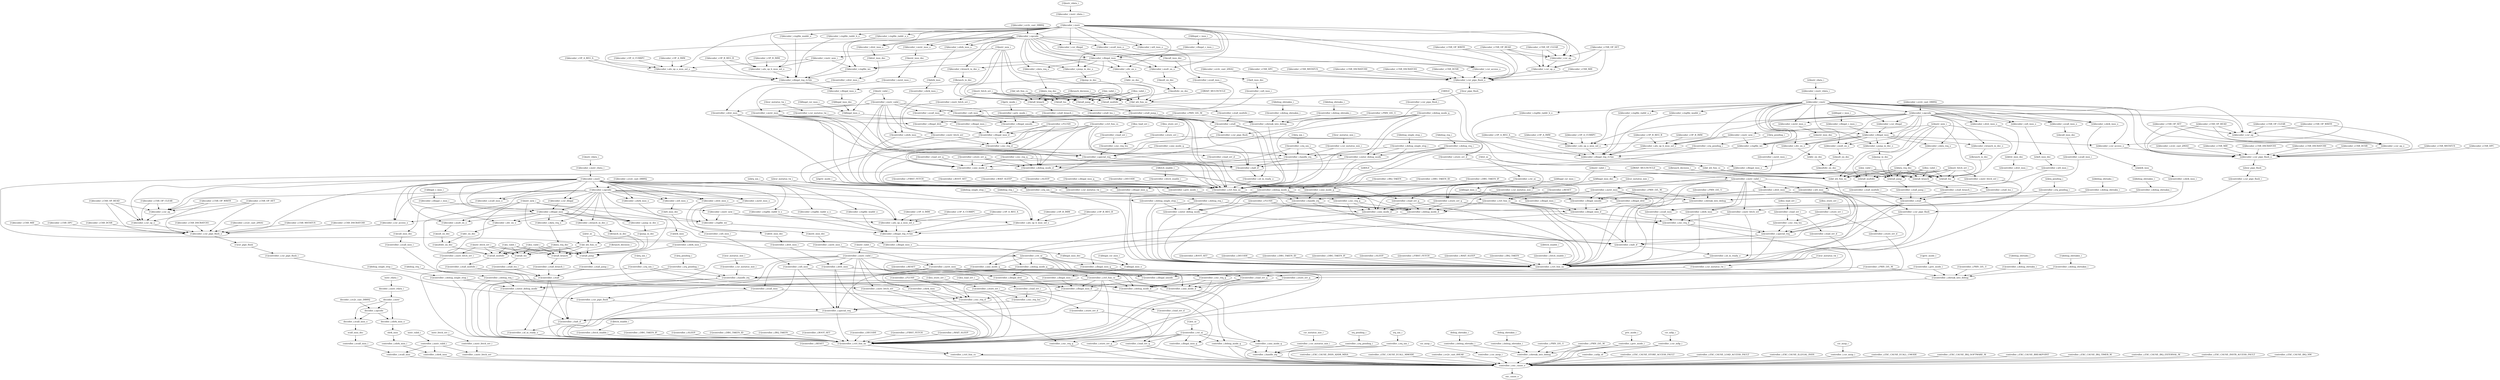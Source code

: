 strict digraph "" {
	"[1]decoder_i.regfile_waddr_o"	 [complexity=25,
		importance=0.186137170086,
		rank=0.00744548680345];
	"[1]decoder_i.illegal_reg_rv32e"	 [complexity=16,
		importance=0.184637235345,
		rank=0.011539827209];
	"[1]decoder_i.regfile_waddr_o" -> "[1]decoder_i.illegal_reg_rv32e";
	"[3]lsu_valid_i"	 [complexity=35,
		importance=2.19954618011,
		rank=0.0628441765745];
	"[3]stall_branch"	 [complexity=31,
		importance=2.19827548236,
		rank=0.0709121123343];
	"[3]lsu_valid_i" -> "[3]stall_branch";
	"[3]stall_jump"	 [complexity=31,
		importance=2.19805021742,
		rank=0.0709048457231];
	"[3]lsu_valid_i" -> "[3]stall_jump";
	"[3]stall_multdiv"	 [complexity=31,
		importance=2.19784008279,
		rank=0.0708980671866];
	"[3]lsu_valid_i" -> "[3]stall_multdiv";
	"[3]stall_lsu"	 [complexity=31,
		importance=2.19725862015,
		rank=0.0708793103274];
	"[3]lsu_valid_i" -> "[3]stall_lsu";
	"[3]id_wb_fsm_ns"	 [complexity=28,
		importance=1.24354098665,
		rank=0.0444121780946];
	"[3]lsu_valid_i" -> "[3]id_wb_fsm_ns";
	"[2]ex_valid_i"	 [complexity=29,
		importance=0.619283153703,
		rank=0.021354591507];
	"[2]stall_lsu"	 [complexity=25,
		importance=0.616995593744,
		rank=0.0246798237498];
	"[2]ex_valid_i" -> "[2]stall_lsu";
	"[2]stall_multdiv"	 [complexity=25,
		importance=0.61757705638,
		rank=0.0247030822552];
	"[2]ex_valid_i" -> "[2]stall_multdiv";
	"[2]stall_jump"	 [complexity=25,
		importance=0.617787191012,
		rank=0.0247114876405];
	"[2]ex_valid_i" -> "[2]stall_jump";
	"[2]id_wb_fsm_ns"	 [complexity=20,
		importance=2.31986468707,
		rank=0.115993234354];
	"[2]ex_valid_i" -> "[2]id_wb_fsm_ns";
	"[2]stall_branch"	 [complexity=25,
		importance=0.618012455958,
		rank=0.0247204982383];
	"[2]ex_valid_i" -> "[2]stall_branch";
	"[2]controller_i.instr_valid_i"	 [complexity=18,
		importance=0.17808230087,
		rank=0.00989346115943];
	"[2]controller_i.ecall_insn"	 [complexity=32,
		importance=0.61722373996,
		rank=0.0192882418737];
	"[2]controller_i.instr_valid_i" -> "[2]controller_i.ecall_insn";
	"[2]controller_i.mret_insn"	 [complexity=15,
		importance=0.176212339088,
		rank=0.0117474892726];
	"[2]controller_i.instr_valid_i" -> "[2]controller_i.mret_insn";
	"[2]controller_i.instr_fetch_err"	 [complexity=32,
		importance=0.616681109296,
		rank=0.0192712846655];
	"[2]controller_i.instr_valid_i" -> "[2]controller_i.instr_fetch_err";
	"[2]controller_i.wfi_insn"	 [complexity=44,
		importance=0.627128466623,
		rank=0.014252919696];
	"[2]controller_i.instr_valid_i" -> "[2]controller_i.wfi_insn";
	"[2]controller_i.ebrk_insn"	 [complexity=32,
		importance=0.61722373996,
		rank=0.0192882418737];
	"[2]controller_i.instr_valid_i" -> "[2]controller_i.ebrk_insn";
	"[2]controller_i.dret_insn"	 [complexity=15,
		importance=0.176212339088,
		rank=0.0117474892726];
	"[2]controller_i.instr_valid_i" -> "[2]controller_i.dret_insn";
	"[2]controller_i.ctrl_fsm_ns"	 [complexity=11,
		importance=0.193983195993,
		rank=0.0176348359994];
	"[2]controller_i.instr_valid_i" -> "[2]controller_i.ctrl_fsm_ns";
	"[2]controller_i.halt_if"	 [complexity=15,
		importance=0.201801129494,
		rank=0.0134534086329];
	"[2]controller_i.instr_valid_i" -> "[2]controller_i.halt_if";
	"[2]controller_i.csr_pipe_flush"	 [complexity=25,
		importance=0.614645952908,
		rank=0.0245858381163];
	"[2]controller_i.instr_valid_i" -> "[2]controller_i.csr_pipe_flush";
	"[2]controller_i.enter_debug_mode"	 [complexity=20,
		importance=0.808940835317,
		rank=0.0404470417659];
	"[2]controller_i.instr_valid_i" -> "[2]controller_i.enter_debug_mode";
	"[3]fetch_enable_i"	 [complexity=18,
		importance=0.724477461691,
		rank=0.0402487478717];
	"[3]controller_i.fetch_enable_i"	 [complexity=18,
		importance=0.722981499001,
		rank=0.0401656388334];
	"[3]fetch_enable_i" -> "[3]controller_i.fetch_enable_i";
	"[2]csr_pipe_flush"	 [complexity=28,
		importance=0.625904258275,
		rank=0.0223537235098];
	"[2]controller_i.csr_pipe_flush_i"	 [complexity=28,
		importance=0.619396328043,
		rank=0.0221212974301];
	"[2]csr_pipe_flush" -> "[2]controller_i.csr_pipe_flush_i";
	"[3]decoder_i.CSR_DCSR"	 [complexity=46,
		importance=2.21768780567,
		rank=0.048210604471];
	"[3]decoder_i.csr_pipe_flush_o"	 [complexity=34,
		importance=2.21619184298,
		rank=0.0651821130287];
	"[3]decoder_i.CSR_DCSR" -> "[3]decoder_i.csr_pipe_flush_o";
	"[1]controller_i.ebrk_insn_i"	 [complexity=15,
		importance=0.200383878515,
		rank=0.0133589252343];
	"[1]controller_i.ebrk_insn"	 [complexity=12,
		importance=0.197763270283,
		rank=0.0164802725236];
	"[1]controller_i.ebrk_insn_i" -> "[1]controller_i.ebrk_insn";
	"[2]controller_i.dret_insn_i"	 [complexity=18,
		importance=0.17883294732,
		rank=0.00993516374001];
	"[2]controller_i.dret_insn_i" -> "[2]controller_i.dret_insn";
	"[1]decoder_i.OP_B_IMM"	 [complexity=55,
		importance=7.33353816207,
		rank=0.133337057492];
	"[1]decoder_i.alu_op_b_mux_sel_o"	 [complexity=25,
		importance=0.188001082035,
		rank=0.00752004328141];
	"[1]decoder_i.OP_B_IMM" -> "[1]decoder_i.alu_op_b_mux_sel_o";
	"[2]controller_i.stall_jump_i"	 [complexity=25,
		importance=0.615175441991,
		rank=0.0246070176796];
	"[2]controller_i.stall"	 [complexity=20,
		importance=0.612373617057,
		rank=0.0306186808528];
	"[2]controller_i.stall_jump_i" -> "[2]controller_i.stall";
	"[2]controller_i.id_in_ready_o"	 [complexity=12,
		importance=0.197092501076,
		rank=0.0164243750897];
	"[2]controller_i.stall" -> "[2]controller_i.id_in_ready_o";
	"[2]controller_i.stall" -> "[2]controller_i.ctrl_fsm_ns";
	"[2]controller_i.stall" -> "[2]controller_i.halt_if";
	"[3]controller_i.FLUSH"	 [complexity=44,
		importance=2.20229948992,
		rank=0.0500522611346];
	"[3]controller_i.exc_req_d"	 [complexity=31,
		importance=2.19461816262,
		rank=0.070794134278];
	"[3]controller_i.FLUSH" -> "[3]controller_i.exc_req_d";
	"[3]controller_i.illegal_insn_d"	 [complexity=38,
		importance=2.20080352723,
		rank=0.0579158822955];
	"[3]controller_i.FLUSH" -> "[3]controller_i.illegal_insn_d";
	"[3]controller_i.ctrl_fsm_ns"	 [complexity=17,
		importance=0.720737538128,
		rank=0.0423963257723];
	"[3]controller_i.FLUSH" -> "[3]controller_i.ctrl_fsm_ns";
	"[2]controller_i.irq_nm_i"	 [complexity=26,
		importance=0.610994746501,
		rank=0.0234997979424];
	"[2]controller_i.handle_irq"	 [complexity=20,
		importance=0.608750785629,
		rank=0.0304375392814];
	"[2]controller_i.irq_nm_i" -> "[2]controller_i.handle_irq";
	"[2]controller_i.nmi_mode_d"	 [complexity=20,
		importance=1.15206675131,
		rank=0.0576033375654];
	"[2]controller_i.irq_nm_i" -> "[2]controller_i.nmi_mode_d";
	"[2]controller_i.irq_nm_i" -> "[2]controller_i.ctrl_fsm_ns";
	"[2]instr_rdata_i"	 [complexity=24,
		importance=0.190633898189,
		rank=0.00794307909121];
	"[2]decoder_i.instr_rdata_i"	 [complexity=24,
		importance=0.189137935499,
		rank=0.00788074731244];
	"[2]instr_rdata_i" -> "[2]decoder_i.instr_rdata_i";
	"controller_i.instr_valid_i"	 [complexity=4,
		importance=0.192927507209,
		rank=0.0482318768022];
	"controller_i.ecall_insn"	 [complexity=1,
		importance=0.128689651977,
		rank=0.128689651977];
	"controller_i.instr_valid_i" -> "controller_i.ecall_insn";
	"controller_i.ebrk_insn"	 [complexity=1,
		importance=0.0972343899198,
		rank=0.0972343899198];
	"controller_i.instr_valid_i" -> "controller_i.ebrk_insn";
	"controller_i.instr_fetch_err"	 [complexity=1,
		importance=0.191057545427,
		rank=0.191057545427];
	"controller_i.instr_valid_i" -> "controller_i.instr_fetch_err";
	"[1]controller_i.RESET"	 [complexity=3,
		importance=0.358196013328,
		rank=0.119398671109];
	"controller_i.ctrl_fsm_cs"	 [complexity=1,
		importance=0.356700050638,
		rank=0.356700050638];
	"[1]controller_i.RESET" -> "controller_i.ctrl_fsm_cs";
	"[2]debug_req_i"	 [complexity=16,
		importance=0.350427394242,
		rank=0.0219017121401];
	"[2]controller_i.debug_req_i"	 [complexity=16,
		importance=0.348931431552,
		rank=0.021808214472];
	"[2]debug_req_i" -> "[2]controller_i.debug_req_i";
	"[3]decoder_i.alu_op_a_mux_sel_o"	 [complexity=60,
		importance=2.22292262116,
		rank=0.0370487103526];
	"[3]decoder_i.illegal_reg_rv32e"	 [complexity=51,
		importance=2.21882016335,
		rank=0.0435062777128];
	"[3]decoder_i.alu_op_a_mux_sel_o" -> "[3]decoder_i.illegal_reg_rv32e";
	"[1]rst_ni"	 [complexity=2,
		importance=0.323955894373,
		rank=0.161977947187];
	"[1]controller_i.rst_ni"	 [complexity=2,
		importance=0.322459931683,
		rank=0.161229965841];
	"[1]rst_ni" -> "[1]controller_i.rst_ni";
	"[2]controller_i.csr_mstatus_mie_i"	 [complexity=26,
		importance=0.610994746501,
		rank=0.0234997979424];
	"[2]controller_i.csr_mstatus_mie_i" -> "[2]controller_i.handle_irq";
	"[3]data_req_dec"	 [complexity=35,
		importance=4.39845028871,
		rank=0.125670008249];
	"[3]data_req_dec" -> "[3]stall_branch";
	"[3]data_req_dec" -> "[3]stall_jump";
	"[3]data_req_dec" -> "[3]stall_multdiv";
	"[3]data_req_dec" -> "[3]stall_lsu";
	"[3]data_req_dec" -> "[3]id_wb_fsm_ns";
	"[1]controller_i.csr_pipe_flush"	 [complexity=17,
		importance=1.15280780312,
		rank=0.067812223713];
	"[1]controller_i.ctrl_fsm_ns"	 [complexity=3,
		importance=0.373370479397,
		rank=0.124456826466];
	"[1]controller_i.csr_pipe_flush" -> "[1]controller_i.ctrl_fsm_ns";
	"[1]controller_i.special_req"	 [complexity=10,
		importance=1.14887380067,
		rank=0.114887380067];
	"[1]controller_i.csr_pipe_flush" -> "[1]controller_i.special_req";
	"[1]jump_in_dec"	 [complexity=19,
		importance=1.15829511772,
		rank=0.0609629009325];
	"[1]stall_jump"	 [complexity=17,
		importance=1.15594904122,
		rank=0.067997002425];
	"[1]jump_in_dec" -> "[1]stall_jump";
	"[3]controller_i.ebrk_insn_i"	 [complexity=41,
		importance=2.2001073746,
		rank=0.053661155478];
	"[3]controller_i.ebrk_insn"	 [complexity=38,
		importance=2.19748676637,
		rank=0.0578285991149];
	"[3]controller_i.ebrk_insn_i" -> "[3]controller_i.ebrk_insn";
	"[1]csr_mstatus_tw_i"	 [complexity=15,
		importance=0.174079884836,
		rank=0.0116053256557];
	"[1]controller_i.csr_mstatus_tw_i"	 [complexity=15,
		importance=0.172583922145,
		rank=0.0115055948097];
	"[1]csr_mstatus_tw_i" -> "[1]controller_i.csr_mstatus_tw_i";
	"[3]controller_i.csr_mstatus_tw_i"	 [complexity=50,
		importance=2.20676685015,
		rank=0.044135337003];
	"[3]controller_i.illegal_umode"	 [complexity=44,
		importance=2.20452288928,
		rank=0.0501027929382];
	"[3]controller_i.csr_mstatus_tw_i" -> "[3]controller_i.illegal_umode";
	"[2]fetch_enable_i"	 [complexity=12,
		importance=0.197723119556,
		rank=0.0164769266297];
	"[2]controller_i.fetch_enable_i"	 [complexity=12,
		importance=0.196227156866,
		rank=0.0163522630721];
	"[2]fetch_enable_i" -> "[2]controller_i.fetch_enable_i";
	"[2]csr_mstatus_mie_i"	 [complexity=26,
		importance=0.612490709192,
		rank=0.0235573349689];
	"[2]csr_mstatus_mie_i" -> "[2]controller_i.csr_mstatus_mie_i";
	"[3]illegal_insn_o"	 [complexity=44,
		importance=2.20788772976,
		rank=0.0501792665856];
	"[3]controller_i.illegal_insn_i"	 [complexity=44,
		importance=2.20416161414,
		rank=0.0500945821395];
	"[3]illegal_insn_o" -> "[3]controller_i.illegal_insn_i";
	instr_valid_i	 [complexity=4,
		importance=0.194423469899,
		rank=0.0486058674748];
	instr_valid_i -> "controller_i.instr_valid_i";
	"[3]controller_i.dret_insn_i"	 [complexity=22,
		importance=0.183804996583,
		rank=0.00835477257193];
	"[3]controller_i.dret_insn"	 [complexity=19,
		importance=0.181184388351,
		rank=0.00953602043952];
	"[3]controller_i.dret_insn_i" -> "[3]controller_i.dret_insn";
	"[2]illegal_csr_insn_i"	 [complexity=42,
		importance=0.629120666049,
		rank=0.0149790634774];
	"[2]illegal_insn_o"	 [complexity=38,
		importance=0.627624703359,
		rank=0.0165164395621];
	"[2]illegal_csr_insn_i" -> "[2]illegal_insn_o";
	"[3]ebrk_insn"	 [complexity=41,
		importance=2.20235674885,
		rank=0.0537160182647];
	"[3]ebrk_insn" -> "[3]controller_i.ebrk_insn_i";
	"[3]decoder_i.CSR_DSCRATCH0"	 [complexity=46,
		importance=2.21768780567,
		rank=0.048210604471];
	"[3]decoder_i.CSR_DSCRATCH0" -> "[3]decoder_i.csr_pipe_flush_o";
	"[3]decoder_i.CSR_DSCRATCH1"	 [complexity=46,
		importance=2.21768780567,
		rank=0.048210604471];
	"[3]decoder_i.CSR_DSCRATCH1" -> "[3]decoder_i.csr_pipe_flush_o";
	"[3]dret_insn_dec"	 [complexity=22,
		importance=0.186054370837,
		rank=0.00845701685622];
	"[3]dret_insn_dec" -> "[3]controller_i.dret_insn_i";
	"decoder_i.instr_rdata_i"	 [complexity=10,
		importance=0.11015998633,
		rank=0.011015998633];
	"decoder_i.instr"	 [complexity=8,
		importance=0.108290024549,
		rank=0.0135362530686];
	"decoder_i.instr_rdata_i" -> "decoder_i.instr";
	"[1]decoder_i.dret_insn_o"	 [complexity=15,
		importance=0.177617060961,
		rank=0.0118411373974];
	"[1]dret_insn_dec"	 [complexity=15,
		importance=0.176110272312,
		rank=0.0117406848208];
	"[1]decoder_i.dret_insn_o" -> "[1]dret_insn_dec";
	"[3]controller_i.stall_branch_i"	 [complexity=31,
		importance=2.19551354902,
		rank=0.0708230177102];
	"[3]stall_branch" -> "[3]controller_i.stall_branch_i";
	"[1]id_wb_fsm_cs"	 [complexity=18,
		importance=2.31584183532,
		rank=0.12865787974];
	"[1]stall_lsu"	 [complexity=17,
		importance=1.15515744396,
		rank=0.0679504378798];
	"[1]id_wb_fsm_cs" -> "[1]stall_lsu";
	"[1]stall_multdiv"	 [complexity=17,
		importance=1.15573890659,
		rank=0.0679846415643];
	"[1]id_wb_fsm_cs" -> "[1]stall_multdiv";
	"[1]id_wb_fsm_cs" -> "[1]stall_jump";
	"[1]stall_branch"	 [complexity=17,
		importance=1.15617430617,
		rank=0.0680102533041];
	"[1]id_wb_fsm_cs" -> "[1]stall_branch";
	"[3]controller_i.wfi_insn"	 [complexity=50,
		importance=2.20739149303,
		rank=0.0441478298606];
	"[3]controller_i.special_req"	 [complexity=24,
		importance=2.19097497686,
		rank=0.0912906240358];
	"[3]controller_i.wfi_insn" -> "[3]controller_i.special_req";
	"[3]controller_i.wfi_insn" -> "[3]controller_i.illegal_umode";
	"[3]controller_i.wfi_insn" -> "[3]controller_i.ctrl_fsm_ns";
	"[2]controller_i.BOOT_SET"	 [complexity=13,
		importance=0.195479158684,
		rank=0.0150368583603];
	"[2]controller_i.BOOT_SET" -> "[2]controller_i.ctrl_fsm_ns";
	"[3]instr_valid_i"	 [complexity=22,
		importance=0.184550312823,
		rank=0.00838865058285];
	"[3]instr_valid_i" -> "[3]illegal_insn_o";
	"[3]controller_i.instr_valid_i"	 [complexity=22,
		importance=0.183054350132,
		rank=0.00832065227874];
	"[3]instr_valid_i" -> "[3]controller_i.instr_valid_i";
	"controller_i.EXC_CAUSE_INSN_ADDR_MISA"	 [complexity=2,
		importance=0.0329512247475,
		rank=0.0164756123737];
	"controller_i.exc_cause_o"	 [complexity=0,
		importance=0.031455262057,
		rank=0.0];
	"controller_i.EXC_CAUSE_INSN_ADDR_MISA" -> "controller_i.exc_cause_o";
	"[3]controller_i.IRQ_TAKEN"	 [complexity=23,
		importance=2.16370857708,
		rank=0.0940742859598];
	"[3]controller_i.IRQ_TAKEN" -> "[3]controller_i.ctrl_fsm_ns";
	"[1]controller_i.PRIV_LVL_U"	 [complexity=12,
		importance=0.379977590035,
		rank=0.0316647991696];
	"[1]controller_i.ebreak_into_debug"	 [complexity=5,
		importance=0.378481627344,
		rank=0.0756963254689];
	"[1]controller_i.PRIV_LVL_U" -> "[1]controller_i.ebreak_into_debug";
	"[1]controller_i.PRIV_LVL_M"	 [complexity=15,
		importance=0.171835923963,
		rank=0.0114557282642];
	"[1]controller_i.illegal_umode"	 [complexity=9,
		importance=0.170339961273,
		rank=0.0189266623636];
	"[1]controller_i.PRIV_LVL_M" -> "[1]controller_i.illegal_umode";
	"[1]controller_i.PRIV_LVL_M" -> "[1]controller_i.ebreak_into_debug";
	"[3]decoder_i.regfile_waddr_o"	 [complexity=60,
		importance=2.22032009809,
		rank=0.0370053349682];
	"[3]decoder_i.regfile_waddr_o" -> "[3]decoder_i.illegal_reg_rv32e";
	"[1]instr_valid_i"	 [complexity=15,
		importance=0.174606214298,
		rank=0.0116404142865];
	"[1]illegal_insn_o"	 [complexity=9,
		importance=0.173704801758,
		rank=0.0193005335286];
	"[1]instr_valid_i" -> "[1]illegal_insn_o";
	"[1]controller_i.instr_valid_i"	 [complexity=15,
		importance=0.173110251607,
		rank=0.0115406834405];
	"[1]instr_valid_i" -> "[1]controller_i.instr_valid_i";
	"[3]branch_decision_i"	 [complexity=33,
		importance=2.19977144505,
		rank=0.0666597407592];
	"[3]branch_decision_i" -> "[3]stall_branch";
	"[3]branch_decision_i" -> "[3]id_wb_fsm_ns";
	"controller_i.ecall_insn" -> "controller_i.exc_cause_o";
	"[1]controller_i.illegal_insn_d"	 [complexity=3,
		importance=0.166620599223,
		rank=0.055540199741];
	"[1]controller_i.illegal_umode" -> "[1]controller_i.illegal_insn_d";
	"[2]controller_i.illegal_insn_i"	 [complexity=38,
		importance=0.623898587733,
		rank=0.0164183838877];
	"[2]illegal_insn_o" -> "[2]controller_i.illegal_insn_i";
	"[1]decoder_i.CSR_DSCRATCH1"	 [complexity=32,
		importance=1.17558662947,
		rank=0.0367370821711];
	"[1]decoder_i.csr_pipe_flush_o"	 [complexity=20,
		importance=1.17409066678,
		rank=0.0587045333392];
	"[1]decoder_i.CSR_DSCRATCH1" -> "[1]decoder_i.csr_pipe_flush_o";
	"controller_i.EXC_CAUSE_ECALL_MMODE"	 [complexity=5,
		importance=0.0329512247475,
		rank=0.00659024494949];
	"controller_i.EXC_CAUSE_ECALL_MMODE" -> "controller_i.exc_cause_o";
	"controller_i.sv2v_cast_89EA8"	 [complexity=3,
		importance=0.0329512247475,
		rank=0.0109837415825];
	"controller_i.sv2v_cast_89EA8" -> "controller_i.exc_cause_o";
	"[3]controller_i.DBG_TAKEN_ID"	 [complexity=19,
		importance=0.722233500819,
		rank=0.0380122895168];
	"[3]controller_i.DBG_TAKEN_ID" -> "[3]controller_i.ctrl_fsm_ns";
	"[3]controller_i.DBG_TAKEN_IF"	 [complexity=23,
		importance=2.16370857708,
		rank=0.0940742859598];
	"[3]controller_i.DBG_TAKEN_IF" -> "[3]controller_i.ctrl_fsm_ns";
	csr_meip_i	 [complexity=1,
		importance=0.098105709734,
		rank=0.098105709734];
	"controller_i.csr_meip_i"	 [complexity=1,
		importance=0.0966097470435,
		rank=0.0966097470435];
	csr_meip_i -> "controller_i.csr_meip_i";
	"[2]controller_i.exc_req_d"	 [complexity=25,
		importance=0.614355136211,
		rank=0.0245742054484];
	"[2]controller_i.special_req"	 [complexity=18,
		importance=0.610711950454,
		rank=0.0339284416919];
	"[2]controller_i.exc_req_d" -> "[2]controller_i.special_req";
	"[1]controller_i.exc_req_q"	 [complexity=6,
		importance=1.12263134663,
		rank=0.187105224438];
	"[2]controller_i.exc_req_d" -> "[1]controller_i.exc_req_q";
	"[3]decoder_i.wfi_insn_o"	 [complexity=53,
		importance=2.21376826416,
		rank=0.0417692125314];
	"[3]wfi_insn_dec"	 [complexity=53,
		importance=2.21226147551,
		rank=0.0417407825569];
	"[3]decoder_i.wfi_insn_o" -> "[3]wfi_insn_dec";
	"[1]div_en_dec"	 [complexity=22,
		importance=1.16078241081,
		rank=0.0527628368549];
	"[1]multdiv_en_dec"	 [complexity=19,
		importance=1.1584173675,
		rank=0.0609693351318];
	"[1]div_en_dec" -> "[1]multdiv_en_dec";
	"[3]controller_i.csr_pipe_flush"	 [complexity=31,
		importance=2.19490897931,
		rank=0.0708035154617];
	"[3]controller_i.csr_pipe_flush" -> "[3]controller_i.special_req";
	"[3]controller_i.csr_pipe_flush" -> "[3]controller_i.ctrl_fsm_ns";
	"[1]branch_in_dec"	 [complexity=19,
		importance=1.15852271914,
		rank=0.0609748799548];
	"[1]branch_in_dec" -> "[1]stall_branch";
	"[2]div_en_dec"	 [complexity=30,
		importance=0.622620560595,
		rank=0.0207540186865];
	"[2]multdiv_en_dec"	 [complexity=27,
		importance=0.620255517292,
		rank=0.0229724265664];
	"[2]div_en_dec" -> "[2]multdiv_en_dec";
	"[3]rst_ni"	 [complexity=17,
		importance=0.355233876987,
		rank=0.020896110411];
	"[2]id_wb_fsm_cs"	 [complexity=26,
		importance=1.2395181349,
		rank=0.0476737744192];
	"[3]rst_ni" -> "[2]id_wb_fsm_cs";
	"[3]controller_i.rst_ni"	 [complexity=17,
		importance=0.353737914297,
		rank=0.0208081126057];
	"[3]rst_ni" -> "[3]controller_i.rst_ni";
	"[1]debug_ebreaku_i"	 [complexity=12,
		importance=0.382221550907,
		rank=0.0318517959089];
	"[1]controller_i.debug_ebreaku_i"	 [complexity=12,
		importance=0.380725588217,
		rank=0.0317271323514];
	"[1]debug_ebreaku_i" -> "[1]controller_i.debug_ebreaku_i";
	"[2]controller_i.ecall_insn" -> "[2]controller_i.exc_req_d";
	"[2]controller_i.ecall_insn" -> "[2]controller_i.ctrl_fsm_ns";
	"[1]decoder_i.div_en_o"	 [complexity=22,
		importance=1.16252048902,
		rank=0.0528418404102];
	"[1]decoder_i.div_en_o" -> "[1]div_en_dec";
	irq_pending_i	 [complexity=7,
		importance=0.164363630995,
		rank=0.0234805187136];
	"controller_i.irq_pending_i"	 [complexity=7,
		importance=0.162867668305,
		rank=0.0232668097578];
	irq_pending_i -> "controller_i.irq_pending_i";
	"[2]controller_i.illegal_dret"	 [complexity=38,
		importance=0.622291587678,
		rank=0.0163760944126];
	"[2]controller_i.illegal_insn_d"	 [complexity=32,
		importance=0.620540500824,
		rank=0.0193918906508];
	"[2]controller_i.illegal_dret" -> "[2]controller_i.illegal_insn_d";
	"[2]controller_i.debug_mode_d"	 [complexity=14,
		importance=0.17334373534,
		rank=0.0123816953814];
	"[2]controller_i.mret_insn" -> "[2]controller_i.debug_mode_d";
	"[2]controller_i.mret_insn" -> "[2]controller_i.special_req";
	"[2]controller_i.illegal_umode"	 [complexity=38,
		importance=0.624259862874,
		rank=0.0164278911283];
	"[2]controller_i.mret_insn" -> "[2]controller_i.illegal_umode";
	"[2]controller_i.mret_insn" -> "[2]controller_i.nmi_mode_d";
	"[2]controller_i.mret_insn" -> "[2]controller_i.ctrl_fsm_ns";
	"[3]controller_i.stall_lsu_i"	 [complexity=31,
		importance=2.19517463184,
		rank=0.0708120848981];
	"[3]controller_i.stall"	 [complexity=26,
		importance=2.19263664346,
		rank=0.0843321785947];
	"[3]controller_i.stall_lsu_i" -> "[3]controller_i.stall";
	"[3]decoder_i.csr_op_o"	 [complexity=42,
		importance=11.0845634668,
		rank=0.263918177781];
	"[3]decoder_i.csr_op_o" -> "[3]decoder_i.csr_pipe_flush_o";
	"[1]decoder_i.alu_op_a_mux_sel_o"	 [complexity=25,
		importance=0.188739693149,
		rank=0.00754958772594];
	"[1]decoder_i.alu_op_a_mux_sel_o" -> "[1]decoder_i.illegal_reg_rv32e";
	"[1]controller_i.load_err_q"	 [complexity=6,
		importance=1.12270265819,
		rank=0.187117109698];
	"[1]controller_i.load_err_q" -> "[1]controller_i.ctrl_fsm_ns";
	"[1]controller_i.nmi_mode_d"	 [complexity=9,
		importance=0.165777822898,
		rank=0.0184197580998];
	"[1]controller_i.load_err_q" -> "[1]controller_i.nmi_mode_d";
	"[1]controller_i.debug_mode_d"	 [complexity=9,
		importance=0.165595756695,
		rank=0.0183995285216];
	"[1]controller_i.load_err_q" -> "[1]controller_i.debug_mode_d";
	"[2]decoder_i.CSR_MSTATUS"	 [complexity=34,
		importance=0.637424779262,
		rank=0.0187477876254];
	"[2]decoder_i.csr_pipe_flush_o"	 [complexity=28,
		importance=0.635928816572,
		rank=0.022711743449];
	"[2]decoder_i.CSR_MSTATUS" -> "[2]decoder_i.csr_pipe_flush_o";
	"[2]decoder_i.sv2v_cast_DB892"	 [complexity=22,
		importance=0.186333005837,
		rank=0.00846968208352];
	"[2]decoder_i.opcode"	 [complexity=19,
		importance=0.184837043147,
		rank=0.00972826542879];
	"[2]decoder_i.sv2v_cast_DB892" -> "[2]decoder_i.opcode";
	"[1]controller_i.load_err_d"	 [complexity=5,
		importance=0.193286238966,
		rank=0.0386572477931];
	"controller_i.load_err_q"	 [complexity=3,
		importance=0.191322792335,
		rank=0.0637742641118];
	"[1]controller_i.load_err_d" -> "controller_i.load_err_q";
	"[1]ecall_insn_dec"	 [complexity=15,
		importance=0.202633252769,
		rank=0.0135088835179];
	"[1]controller_i.ecall_insn_i"	 [complexity=15,
		importance=0.200383878515,
		rank=0.0133589252343];
	"[1]ecall_insn_dec" -> "[1]controller_i.ecall_insn_i";
	"decoder_i.ebrk_insn_o"	 [complexity=4,
		importance=0.103611161055,
		rank=0.0259027902637];
	ebrk_insn	 [complexity=4,
		importance=0.102104372406,
		rank=0.0255260931015];
	"decoder_i.ebrk_insn_o" -> ebrk_insn;
	"[1]controller_i.DBG_TAKEN_IF"	 [complexity=9,
		importance=1.12160740088,
		rank=0.124623044543];
	"[1]controller_i.DBG_TAKEN_IF" -> "[1]controller_i.ctrl_fsm_ns";
	"[3]controller_i.exc_req_lsu"	 [complexity=31,
		importance=2.19349939228,
		rank=0.0707580449122];
	"[3]controller_i.exc_req_lsu" -> "[3]controller_i.special_req";
	"[1]decoder_i.opcode"	 [complexity=16,
		importance=0.179864993885,
		rank=0.0112415621178];
	"[1]decoder_i.opcode" -> "[1]decoder_i.dret_insn_o";
	"[1]decoder_i.opcode" -> "[1]decoder_i.div_en_o";
	"[1]decoder_i.opcode" -> "[1]decoder_i.alu_op_a_mux_sel_o";
	"[1]decoder_i.csr_access_o"	 [complexity=28,
		importance=3.52399200997,
		rank=0.125856857499];
	"[1]decoder_i.opcode" -> "[1]decoder_i.csr_access_o";
	"[1]decoder_i.data_req_o"	 [complexity=21,
		importance=2.31595564106,
		rank=0.110283601955];
	"[1]decoder_i.opcode" -> "[1]decoder_i.data_req_o";
	"[1]decoder_i.csr_illegal"	 [complexity=28,
		importance=0.191785276375,
		rank=0.00684947415625];
	"[1]decoder_i.opcode" -> "[1]decoder_i.csr_illegal";
	"[1]decoder_i.ecall_insn_o"	 [complexity=15,
		importance=0.204140041418,
		rank=0.0136093360945];
	"[1]decoder_i.opcode" -> "[1]decoder_i.ecall_insn_o";
	"[1]decoder_i.illegal_insn"	 [complexity=26,
		importance=0.190278487726,
		rank=0.00731840337408];
	"[1]decoder_i.opcode" -> "[1]decoder_i.illegal_insn";
	"[1]decoder_i.mult_en_o"	 [complexity=22,
		importance=1.16252048902,
		rank=0.0528418404102];
	"[1]decoder_i.opcode" -> "[1]decoder_i.mult_en_o";
	"[1]decoder_i.ebrk_insn_o"	 [complexity=15,
		importance=0.204140041418,
		rank=0.0136093360945];
	"[1]decoder_i.opcode" -> "[1]decoder_i.ebrk_insn_o";
	"[1]decoder_i.csr_op"	 [complexity=35,
		importance=17.6247608621,
		rank=0.503564596061];
	"[1]decoder_i.opcode" -> "[1]decoder_i.csr_op";
	"[1]decoder_i.regfile_we"	 [complexity=25,
		importance=0.186619937264,
		rank=0.00746479749055];
	"[1]decoder_i.opcode" -> "[1]decoder_i.regfile_we";
	"[1]decoder_i.opcode" -> "[1]decoder_i.alu_op_b_mux_sel_o";
	"[1]decoder_i.branch_in_dec_o"	 [complexity=19,
		importance=1.16022754202,
		rank=0.0610646074749];
	"[1]decoder_i.opcode" -> "[1]decoder_i.branch_in_dec_o";
	"[1]decoder_i.jump_in_dec_o"	 [complexity=19,
		importance=1.15999526708,
		rank=0.061052382478];
	"[1]decoder_i.opcode" -> "[1]decoder_i.jump_in_dec_o";
	"[1]decoder_i.mret_insn_o"	 [complexity=18,
		importance=0.179585336157,
		rank=0.00997696311981];
	"[1]decoder_i.opcode" -> "[1]decoder_i.mret_insn_o";
	"[1]decoder_i.wfi_insn_o"	 [complexity=18,
		importance=0.179585336157,
		rank=0.00997696311981];
	"[1]decoder_i.opcode" -> "[1]decoder_i.wfi_insn_o";
	"[1]decoder_i.OP_B_REG_B"	 [complexity=31,
		importance=4.13751976747,
		rank=0.133468379596];
	"[1]decoder_i.OP_B_REG_B" -> "[1]decoder_i.illegal_reg_rv32e";
	"[1]decoder_i.OP_B_REG_B" -> "[1]decoder_i.alu_op_b_mux_sel_o";
	"[3]decoder_i.OP_A_CURRPC"	 [complexity=72,
		importance=13.3390316896,
		rank=0.185264329023];
	"[3]decoder_i.OP_A_CURRPC" -> "[3]decoder_i.alu_op_a_mux_sel_o";
	"controller_i.load_err_q" -> "controller_i.exc_cause_o";
	"controller_i.debug_ebreaku_i"	 [complexity=9,
		importance=0.0388103708763,
		rank=0.0043122634307];
	"controller_i.ebreak_into_debug"	 [complexity=2,
		importance=0.0365664100039,
		rank=0.0182832050019];
	"controller_i.debug_ebreaku_i" -> "controller_i.ebreak_into_debug";
	"[2]decoder_i.regfile_raddr_b_o"	 [complexity=54,
		importance=0.640057071688,
		rank=0.011852908735];
	"[2]decoder_i.illegal_reg_rv32e"	 [complexity=45,
		importance=0.638557136946,
		rank=0.0141901585988];
	"[2]decoder_i.regfile_raddr_b_o" -> "[2]decoder_i.illegal_reg_rv32e";
	"[1]controller_i.rst_ni" -> "controller_i.load_err_q";
	"controller_i.store_err_q"	 [complexity=4,
		importance=0.2542800715,
		rank=0.0635700178751];
	"[1]controller_i.rst_ni" -> "controller_i.store_err_q";
	"[1]controller_i.rst_ni" -> "controller_i.ctrl_fsm_cs";
	"controller_i.debug_mode_q"	 [complexity=7,
		importance=0.163354198009,
		rank=0.0233363140014];
	"[1]controller_i.rst_ni" -> "controller_i.debug_mode_q";
	"controller_i.illegal_insn_q"	 [complexity=1,
		importance=0.16043523461,
		rank=0.16043523461];
	"[1]controller_i.rst_ni" -> "controller_i.illegal_insn_q";
	"controller_i.nmi_mode_q"	 [complexity=7,
		importance=0.163414779394,
		rank=0.0233449684849];
	"[1]controller_i.rst_ni" -> "controller_i.nmi_mode_q";
	"controller_i.exc_req_q"	 [complexity=3,
		importance=0.191251480777,
		rank=0.0637504935922];
	"[1]controller_i.rst_ni" -> "controller_i.exc_req_q";
	"[1]controller_i.enter_debug_mode"	 [complexity=12,
		importance=1.52648996893,
		rank=0.127207497411];
	"[1]controller_i.halt_if"	 [complexity=7,
		importance=0.381188412898,
		rank=0.0544554875569];
	"[1]controller_i.enter_debug_mode" -> "[1]controller_i.halt_if";
	"[1]controller_i.enter_debug_mode" -> "[1]controller_i.ctrl_fsm_ns";
	csr_mfip_i	 [complexity=18,
		importance=4.59925823099,
		rank=0.255514346166];
	"controller_i.csr_mfip_i"	 [complexity=18,
		importance=4.5977622683,
		rank=0.255431237128];
	csr_mfip_i -> "controller_i.csr_mfip_i";
	"[3]csr_mstatus_tw_i"	 [complexity=50,
		importance=2.20826281284,
		rank=0.0441652562568];
	"[3]csr_mstatus_tw_i" -> "[3]controller_i.csr_mstatus_tw_i";
	"[1]controller_i.debug_mode_q"	 [complexity=12,
		importance=0.171102176654,
		rank=0.0142585147212];
	"[2]controller_i.debug_mode_d" -> "[1]controller_i.debug_mode_q";
	"[1]decoder_i.sv2v_cast_290A1"	 [complexity=38,
		importance=7.04603996339,
		rank=0.1854221043];
	"[1]decoder_i.sv2v_cast_290A1" -> "[1]decoder_i.csr_pipe_flush_o";
	"[3]decoder_i.regfile_raddr_a_o"	 [complexity=60,
		importance=2.22032009809,
		rank=0.0370053349682];
	"[3]decoder_i.regfile_raddr_a_o" -> "[3]decoder_i.illegal_reg_rv32e";
	"[2]instr_valid_i"	 [complexity=18,
		importance=0.17957826356,
		rank=0.00997657019779];
	"[2]instr_valid_i" -> "[2]controller_i.instr_valid_i";
	"[2]instr_valid_i" -> "[2]illegal_insn_o";
	"[1]csr_pipe_flush"	 [complexity=20,
		importance=1.16406610849,
		rank=0.0582033054244];
	"[1]controller_i.csr_pipe_flush_i"	 [complexity=20,
		importance=1.15755817826,
		rank=0.0578779089128];
	"[1]csr_pipe_flush" -> "[1]controller_i.csr_pipe_flush_i";
	"[1]decoder_i.OP_A_REG_A"	 [complexity=43,
		importance=8.87226154067,
		rank=0.206331663737];
	"[1]decoder_i.OP_A_REG_A" -> "[1]decoder_i.alu_op_a_mux_sel_o";
	"[1]decoder_i.OP_A_REG_A" -> "[1]decoder_i.illegal_reg_rv32e";
	"[2]controller_i.debug_mode_q"	 [complexity=16,
		importance=0.176074225917,
		rank=0.0110046391198];
	"[2]controller_i.debug_mode_q" -> "[2]controller_i.illegal_dret";
	"[2]controller_i.debug_mode_q" -> "[2]controller_i.debug_mode_d";
	"[2]controller_i.debug_mode_q" -> "[2]controller_i.handle_irq";
	"[2]controller_i.debug_mode_q" -> "[2]controller_i.ctrl_fsm_ns";
	"[2]controller_i.debug_mode_q" -> "[2]controller_i.enter_debug_mode";
	"[2]dret_insn_dec"	 [complexity=18,
		importance=0.181082321574,
		rank=0.0100601289764];
	"[2]dret_insn_dec" -> "[2]controller_i.dret_insn_i";
	"[3]mult_en_dec"	 [complexity=36,
		importance=2.202883587,
		rank=0.06119121075];
	"[3]multdiv_en_dec"	 [complexity=33,
		importance=2.2005185437,
		rank=0.066682380112];
	"[3]mult_en_dec" -> "[3]multdiv_en_dec";
	"[1]ebrk_insn"	 [complexity=15,
		importance=0.202633252769,
		rank=0.0135088835179];
	"[1]ebrk_insn" -> "[1]controller_i.ebrk_insn_i";
	"[2]csr_mstatus_tw_i"	 [complexity=44,
		importance=0.627999786437,
		rank=0.014272722419];
	"[2]controller_i.csr_mstatus_tw_i"	 [complexity=44,
		importance=0.626503823747,
		rank=0.014238723267];
	"[2]csr_mstatus_tw_i" -> "[2]controller_i.csr_mstatus_tw_i";
	"controller_i.irq_nm_i"	 [complexity=7,
		importance=0.162867668305,
		rank=0.0232668097578];
	"controller_i.irq_nm_i" -> "controller_i.exc_cause_o";
	"controller_i.handle_irq"	 [complexity=1,
		importance=0.160623707432,
		rank=0.160623707432];
	"controller_i.irq_nm_i" -> "controller_i.handle_irq";
	"[2]controller_i.RESET"	 [complexity=11,
		importance=0.178808729924,
		rank=0.016255339084];
	"[1]controller_i.ctrl_fsm_cs"	 [complexity=9,
		importance=0.177312767233,
		rank=0.0197014185815];
	"[2]controller_i.RESET" -> "[1]controller_i.ctrl_fsm_cs";
	"[1]controller_i.instr_fetch_err"	 [complexity=12,
		importance=0.197220639619,
		rank=0.0164350533016];
	"[1]controller_i.instr_fetch_err" -> "[1]controller_i.ctrl_fsm_ns";
	"[1]controller_i.exc_req_d"	 [complexity=5,
		importance=0.194894666534,
		rank=0.0389789333068];
	"[1]controller_i.instr_fetch_err" -> "[1]controller_i.exc_req_d";
	"[3]decoder_i.illegal_insn_o"	 [complexity=48,
		importance=2.21378899264,
		rank=0.0461206040132];
	"[3]illegal_insn_dec"	 [complexity=48,
		importance=2.21085229699,
		rank=0.046059422854];
	"[3]decoder_i.illegal_insn_o" -> "[3]illegal_insn_dec";
	"controller_i.EXC_CAUSE_STORE_ACCESS_FAULT"	 [complexity=2,
		importance=0.0329512247475,
		rank=0.0164756123737];
	"controller_i.EXC_CAUSE_STORE_ACCESS_FAULT" -> "controller_i.exc_cause_o";
	debug_ebreakm_i	 [complexity=9,
		importance=0.0403063335668,
		rank=0.00447848150742];
	"controller_i.debug_ebreakm_i"	 [complexity=9,
		importance=0.0388103708763,
		rank=0.0043122634307];
	debug_ebreakm_i -> "controller_i.debug_ebreakm_i";
	"[3]controller_i.debug_single_step_i"	 [complexity=20,
		importance=0.358875530077,
		rank=0.0179437765038];
	"[3]controller_i.enter_debug_mode"	 [complexity=26,
		importance=2.91595820386,
		rank=0.11215223861];
	"[3]controller_i.debug_single_step_i" -> "[3]controller_i.enter_debug_mode";
	"[3]controller_i.debug_mode_d"	 [complexity=18,
		importance=0.178315784602,
		rank=0.00990643247789];
	"[3]controller_i.debug_single_step_i" -> "[3]controller_i.debug_mode_d";
	"[3]controller_i.debug_single_step_i" -> "[3]controller_i.ctrl_fsm_ns";
	"[2]decoder_i.OP_B_IMM"	 [complexity=84,
		importance=25.0364143245,
		rank=0.298052551482];
	"[2]decoder_i.alu_op_b_mux_sel_o"	 [complexity=54,
		importance=0.641920983637,
		rank=0.0118874256229];
	"[2]decoder_i.OP_B_IMM" -> "[2]decoder_i.alu_op_b_mux_sel_o";
	"[2]decoder_i.CSR_DPC"	 [complexity=40,
		importance=0.637424779262,
		rank=0.0159356194815];
	"[2]decoder_i.CSR_DPC" -> "[2]decoder_i.csr_pipe_flush_o";
	"[3]decoder_i.instr_rdata_i"	 [complexity=28,
		importance=0.194109984761,
		rank=0.00693249945575];
	"[3]decoder_i.instr"	 [complexity=26,
		importance=0.19224002298,
		rank=0.00739384703768];
	"[3]decoder_i.instr_rdata_i" -> "[3]decoder_i.instr";
	"[3]controller_i.irq_nm_i"	 [complexity=32,
		importance=2.19125777291,
		rank=0.0684768054033];
	"[3]controller_i.nmi_mode_d"	 [complexity=28,
		importance=0.613904901095,
		rank=0.0219251750391];
	"[3]controller_i.irq_nm_i" -> "[3]controller_i.nmi_mode_d";
	"[3]controller_i.handle_irq"	 [complexity=26,
		importance=2.18901381203,
		rank=0.0841928389244];
	"[3]controller_i.irq_nm_i" -> "[3]controller_i.handle_irq";
	"[3]controller_i.irq_nm_i" -> "[3]controller_i.ctrl_fsm_ns";
	"[3]controller_i.stall_branch_i" -> "[3]controller_i.stall";
	"[1]controller_i.debug_single_step_i"	 [complexity=17,
		importance=1.52873392981,
		rank=0.0899255252827];
	"[1]controller_i.debug_single_step_i" -> "[1]controller_i.enter_debug_mode";
	"[1]controller_i.debug_single_step_i" -> "[1]controller_i.ctrl_fsm_ns";
	"[1]controller_i.debug_single_step_i" -> "[1]controller_i.debug_mode_d";
	"[3]decoder_i.mult_en_o"	 [complexity=36,
		importance=2.20462166522,
		rank=0.0612394907005];
	"[3]decoder_i.mult_en_o" -> "[3]mult_en_dec";
	"[2]controller_i.DECODE"	 [complexity=21,
		importance=1.94132792262,
		rank=0.0924441867916];
	"[2]controller_i.DECODE" -> "[2]controller_i.ctrl_fsm_ns";
	"[2]ecall_insn_dec"	 [complexity=35,
		importance=0.622093722446,
		rank=0.0177741063556];
	"[2]controller_i.ecall_insn_i"	 [complexity=35,
		importance=0.619844348192,
		rank=0.0177098385198];
	"[2]ecall_insn_dec" -> "[2]controller_i.ecall_insn_i";
	"controller_i.instr_fetch_err_i"	 [complexity=4,
		importance=0.192592876443,
		rank=0.0481482191108];
	"controller_i.instr_fetch_err_i" -> "controller_i.instr_fetch_err";
	"[2]controller_i.instr_fetch_err" -> "[2]controller_i.exc_req_d";
	"[2]controller_i.instr_fetch_err" -> "[2]controller_i.ctrl_fsm_ns";
	"[3]controller_i.nmi_mode_q"	 [complexity=32,
		importance=2.191804884,
		rank=0.0684939026249];
	"[3]controller_i.nmi_mode_q" -> "[3]controller_i.nmi_mode_d";
	"[3]controller_i.nmi_mode_q" -> "[3]controller_i.handle_irq";
	"controller_i.EXC_CAUSE_LOAD_ACCESS_FAULT"	 [complexity=2,
		importance=0.0329512247475,
		rank=0.0164756123737];
	"controller_i.EXC_CAUSE_LOAD_ACCESS_FAULT" -> "controller_i.exc_cause_o";
	"[1]controller_i.wfi_insn_i"	 [complexity=18,
		importance=0.175829173253,
		rank=0.00976828740296];
	"[1]controller_i.wfi_insn"	 [complexity=15,
		importance=0.173208565022,
		rank=0.0115472376681];
	"[1]controller_i.wfi_insn_i" -> "[1]controller_i.wfi_insn";
	"[2]decoder_i.mult_en_o"	 [complexity=30,
		importance=0.624358638812,
		rank=0.0208119546271];
	"[2]mult_en_dec"	 [complexity=30,
		importance=0.622620560595,
		rank=0.0207540186865];
	"[2]decoder_i.mult_en_o" -> "[2]mult_en_dec";
	"controller_i.ecall_insn_i"	 [complexity=4,
		importance=0.131310260209,
		rank=0.0328275650522];
	"controller_i.ecall_insn_i" -> "controller_i.ecall_insn";
	"[1]controller_i.irq_pending_i"	 [complexity=18,
		importance=1.14915659671,
		rank=0.0638420331508];
	"[1]controller_i.irq_pending_i" -> "[1]controller_i.ctrl_fsm_ns";
	"[1]controller_i.handle_irq"	 [complexity=12,
		importance=1.14691263584,
		rank=0.0955760529868];
	"[1]controller_i.irq_pending_i" -> "[1]controller_i.handle_irq";
	"[3]div_en_dec"	 [complexity=36,
		importance=2.202883587,
		rank=0.06119121075];
	"[3]div_en_dec" -> "[3]multdiv_en_dec";
	"[2]decoder_i.illegal_insn_o"	 [complexity=42,
		importance=0.63352596623,
		rank=0.0150839515769];
	"[2]decoder_i.illegal_reg_rv32e" -> "[2]decoder_i.illegal_insn_o";
	"[3]irq_nm_i"	 [complexity=32,
		importance=2.1927537356,
		rank=0.0685235542374];
	"[3]irq_nm_i" -> "[3]controller_i.irq_nm_i";
	"[2]illegal_insn_dec"	 [complexity=42,
		importance=0.630589270585,
		rank=0.015014030252];
	"[2]illegal_insn_dec" -> "[2]illegal_insn_o";
	"[3]decoder_i.CSR_MIE"	 [complexity=40,
		importance=2.21768780567,
		rank=0.0554421951417];
	"[3]decoder_i.CSR_MIE" -> "[3]decoder_i.csr_pipe_flush_o";
	"[1]controller_i.csr_mstatus_tw_i" -> "[1]controller_i.illegal_umode";
	"[2]decoder_i.jump_in_dec_o"	 [complexity=27,
		importance=0.62183341687,
		rank=0.0230308672915];
	"[2]jump_in_dec"	 [complexity=27,
		importance=0.620133267505,
		rank=0.0229678987965];
	"[2]decoder_i.jump_in_dec_o" -> "[2]jump_in_dec";
	"[1]controller_i.SLEEP"	 [complexity=5,
		importance=0.374866442088,
		rank=0.0749732884176];
	"[1]controller_i.SLEEP" -> "[1]controller_i.ctrl_fsm_ns";
	"controller_i.csr_mfip_i" -> "controller_i.exc_cause_o";
	"controller_i.mfip_id"	 [complexity=3,
		importance=0.0340408763513,
		rank=0.0113469587838];
	"controller_i.csr_mfip_i" -> "controller_i.mfip_id";
	"[3]decoder_i.CSR_OP_WRITE"	 [complexity=51,
		importance=33.2577744677,
		rank=0.652113224857];
	"[3]decoder_i.csr_op"	 [complexity=49,
		importance=33.256278505,
		rank=0.678699561327];
	"[3]decoder_i.CSR_OP_WRITE" -> "[3]decoder_i.csr_op";
	"[3]decoder_i.CSR_OP_WRITE" -> "[3]decoder_i.csr_pipe_flush_o";
	"[1]debug_req_i"	 [complexity=17,
		importance=1.5302298925,
		rank=0.090013523088];
	"[1]controller_i.debug_req_i"	 [complexity=17,
		importance=1.52873392981,
		rank=0.0899255252827];
	"[1]debug_req_i" -> "[1]controller_i.debug_req_i";
	"controller_i.ebrk_insn_i"	 [complexity=4,
		importance=0.0998549981516,
		rank=0.0249637495379];
	"controller_i.ebrk_insn_i" -> "controller_i.ebrk_insn";
	"[3]controller_i.instr_fetch_err"	 [complexity=38,
		importance=2.1969441357,
		rank=0.0578143193606];
	"[3]controller_i.instr_fetch_err" -> "[3]controller_i.exc_req_d";
	"[3]controller_i.instr_fetch_err" -> "[3]controller_i.ctrl_fsm_ns";
	"[1]instr_rdata_i"	 [complexity=21,
		importance=0.185661848927,
		rank=0.00884104042507];
	"[1]decoder_i.instr_rdata_i"	 [complexity=21,
		importance=0.184165886236,
		rank=0.00876980410648];
	"[1]instr_rdata_i" -> "[1]decoder_i.instr_rdata_i";
	"[1]instr_new_i"	 [complexity=28,
		importance=1.13103778592,
		rank=0.0403942066399];
	"[1]decoder_i.instr_new_i"	 [complexity=28,
		importance=1.12954182323,
		rank=0.040340779401];
	"[1]instr_new_i" -> "[1]decoder_i.instr_new_i";
	"[1]instr_new_i" -> "[1]stall_lsu";
	"[1]instr_new_i" -> "[1]stall_multdiv";
	"[1]instr_new_i" -> "[1]stall_jump";
	"[1]instr_new_i" -> "[1]stall_branch";
	"[2]decoder_i.CSR_OP_SET"	 [complexity=45,
		importance=9.55382907165,
		rank=0.212307312703];
	"[2]decoder_i.csr_op_o"	 [complexity=36,
		importance=3.18324833477,
		rank=0.0884235648547];
	"[2]decoder_i.CSR_OP_SET" -> "[2]decoder_i.csr_op_o";
	"[2]decoder_i.csr_op"	 [complexity=43,
		importance=9.55233310896,
		rank=0.222147281604];
	"[2]decoder_i.CSR_OP_SET" -> "[2]decoder_i.csr_op";
	"[2]decoder_i.CSR_OP_SET" -> "[2]decoder_i.csr_pipe_flush_o";
	"[1]controller_i.ebrk_insn" -> "[1]controller_i.ctrl_fsm_ns";
	"[1]controller_i.ebrk_insn" -> "[1]controller_i.exc_req_d";
	"[2]jump_in_dec" -> "[2]stall_jump";
	"[2]controller_i.stall_lsu_i"	 [complexity=25,
		importance=0.614911605437,
		rank=0.0245964642175];
	"[2]stall_lsu" -> "[2]controller_i.stall_lsu_i";
	"[1]decoder_i.instr_new_i" -> "[1]decoder_i.alu_op_a_mux_sel_o";
	"[1]decoder_i.instr_new_i" -> "[1]decoder_i.regfile_we";
	"[1]decoder_i.instr_new_i" -> "[1]decoder_i.alu_op_b_mux_sel_o";
	"[1]lsu_store_err_i"	 [complexity=8,
		importance=0.260076926542,
		rank=0.0325096158178];
	"[1]controller_i.store_err_i"	 [complexity=8,
		importance=0.258580963852,
		rank=0.0323226204815];
	"[1]lsu_store_err_i" -> "[1]controller_i.store_err_i";
	"[1]controller_i.wfi_insn" -> "[1]controller_i.illegal_umode";
	"[1]controller_i.wfi_insn" -> "[1]controller_i.ctrl_fsm_ns";
	"[1]controller_i.wfi_insn" -> "[1]controller_i.special_req";
	"[3]decoder_i.ecall_insn_o"	 [complexity=41,
		importance=2.2038635375,
		rank=0.0537527692073];
	"[3]ecall_insn_dec"	 [complexity=41,
		importance=2.20235674885,
		rank=0.0537160182647];
	"[3]decoder_i.ecall_insn_o" -> "[3]ecall_insn_dec";
	"[1]decoder_i.csr_access_o" -> "[1]decoder_i.csr_pipe_flush_o";
	"[1]decoder_i.CSR_OP_WRITE"	 [complexity=37,
		importance=17.6262568248,
		rank=0.47638531959];
	"[1]decoder_i.CSR_OP_WRITE" -> "[1]decoder_i.csr_pipe_flush_o";
	"[1]decoder_i.CSR_OP_WRITE" -> "[1]decoder_i.csr_op";
	"[2]controller_i.csr_pipe_flush_i" -> "[2]controller_i.csr_pipe_flush";
	"[3]controller_i.instr_fetch_err_i"	 [complexity=41,
		importance=2.19847946672,
		rank=0.0536214504077];
	"[3]controller_i.instr_fetch_err_i" -> "[3]controller_i.instr_fetch_err";
	"[1]controller_i.stall_lsu_i"	 [complexity=17,
		importance=1.15307345565,
		rank=0.0678278503323];
	"[1]stall_lsu" -> "[1]controller_i.stall_lsu_i";
	"[3]controller_i.ctrl_fsm_cs"	 [complexity=19,
		importance=0.723955306418,
		rank=0.0381029108641];
	"[3]controller_i.ctrl_fsm_cs" -> "[3]controller_i.nmi_mode_d";
	"[3]controller_i.ctrl_fsm_cs" -> "[3]controller_i.exc_req_d";
	"[3]controller_i.halt_if"	 [complexity=21,
		importance=0.728555471629,
		rank=0.0346931176966];
	"[3]controller_i.ctrl_fsm_cs" -> "[3]controller_i.halt_if";
	"[3]controller_i.ctrl_fsm_cs" -> "[3]controller_i.debug_mode_d";
	"[3]controller_i.ctrl_fsm_cs" -> "[3]controller_i.illegal_insn_d";
	"[3]controller_i.ctrl_fsm_cs" -> "[3]controller_i.ctrl_fsm_ns";
	"[2]controller_i.stall_lsu_i" -> "[2]controller_i.stall";
	"[2]decoder_i.opcode" -> "[2]decoder_i.mult_en_o";
	"[2]decoder_i.opcode" -> "[2]decoder_i.jump_in_dec_o";
	"[2]decoder_i.csr_access_o"	 [complexity=36,
		importance=1.90950645934,
		rank=0.0530418460927];
	"[2]decoder_i.opcode" -> "[2]decoder_i.csr_access_o";
	"[2]decoder_i.data_req_o"	 [complexity=29,
		importance=1.23963194064,
		rank=0.0427459289875];
	"[2]decoder_i.opcode" -> "[2]decoder_i.data_req_o";
	"[2]decoder_i.opcode" -> "[2]decoder_i.csr_op";
	"[2]decoder_i.dret_insn_o"	 [complexity=18,
		importance=0.182589110223,
		rank=0.0101438394569];
	"[2]decoder_i.opcode" -> "[2]decoder_i.dret_insn_o";
	"[2]decoder_i.wfi_insn_o"	 [complexity=47,
		importance=0.633505237758,
		rank=0.0134788348459];
	"[2]decoder_i.opcode" -> "[2]decoder_i.wfi_insn_o";
	"[2]decoder_i.alu_op_a_mux_sel_o"	 [complexity=54,
		importance=0.64265959475,
		rank=0.0119011036065];
	"[2]decoder_i.opcode" -> "[2]decoder_i.alu_op_a_mux_sel_o";
	"[2]decoder_i.branch_in_dec_o"	 [complexity=27,
		importance=0.622065691811,
		rank=0.0230394700671];
	"[2]decoder_i.opcode" -> "[2]decoder_i.branch_in_dec_o";
	"[2]decoder_i.ecall_insn_o"	 [complexity=35,
		importance=0.623600511095,
		rank=0.0178171574599];
	"[2]decoder_i.opcode" -> "[2]decoder_i.ecall_insn_o";
	"[2]decoder_i.regfile_we"	 [complexity=54,
		importance=0.640539838865,
		rank=0.0118618488679];
	"[2]decoder_i.opcode" -> "[2]decoder_i.regfile_we";
	"[2]decoder_i.ebrk_insn_o"	 [complexity=35,
		importance=0.623600511095,
		rank=0.0178171574599];
	"[2]decoder_i.opcode" -> "[2]decoder_i.ebrk_insn_o";
	"[2]decoder_i.opcode" -> "[2]decoder_i.alu_op_b_mux_sel_o";
	"[2]decoder_i.csr_illegal"	 [complexity=30,
		importance=0.626998755982,
		rank=0.0208999585327];
	"[2]decoder_i.opcode" -> "[2]decoder_i.csr_illegal";
	"[2]decoder_i.illegal_insn"	 [complexity=28,
		importance=0.625491967333,
		rank=0.0223389988333];
	"[2]decoder_i.opcode" -> "[2]decoder_i.illegal_insn";
	"[2]decoder_i.div_en_o"	 [complexity=30,
		importance=0.624358638812,
		rank=0.0208119546271];
	"[2]decoder_i.opcode" -> "[2]decoder_i.div_en_o";
	"[2]decoder_i.mret_insn_o"	 [complexity=18,
		importance=0.182589110223,
		rank=0.0101438394569];
	"[2]decoder_i.opcode" -> "[2]decoder_i.mret_insn_o";
	"[1]controller_i.illegal_insn_i"	 [complexity=9,
		importance=0.169978686132,
		rank=0.0188865206813];
	"[1]illegal_insn_o" -> "[1]controller_i.illegal_insn_i";
	"[3]decoder_i.instr_new_i"	 [complexity=63,
		importance=13.3346393913,
		rank=0.211660942719];
	"[3]decoder_i.instr_new_i" -> "[3]decoder_i.alu_op_a_mux_sel_o";
	"[3]decoder_i.alu_op_b_mux_sel_o"	 [complexity=60,
		importance=2.22218401004,
		rank=0.0370364001674];
	"[3]decoder_i.instr_new_i" -> "[3]decoder_i.alu_op_b_mux_sel_o";
	"[3]decoder_i.regfile_we"	 [complexity=60,
		importance=2.22080286527,
		rank=0.0370133810878];
	"[3]decoder_i.instr_new_i" -> "[3]decoder_i.regfile_we";
	"[3]debug_single_step_i"	 [complexity=20,
		importance=0.360371492767,
		rank=0.0180185746383];
	"[3]debug_single_step_i" -> "[3]controller_i.debug_single_step_i";
	"[2]decoder_i.instr"	 [complexity=22,
		importance=0.187267973717,
		rank=0.00851218062351];
	"[2]decoder_i.instr" -> "[2]decoder_i.regfile_raddr_b_o";
	"[2]decoder_i.instr" -> "[2]decoder_i.mult_en_o";
	"[2]decoder_i.instr" -> "[2]decoder_i.jump_in_dec_o";
	"[2]decoder_i.instr" -> "[2]decoder_i.opcode";
	"[2]decoder_i.instr" -> "[2]decoder_i.csr_op_o";
	"[2]decoder_i.instr" -> "[2]decoder_i.csr_access_o";
	"[2]decoder_i.regfile_raddr_a_o"	 [complexity=54,
		importance=0.640057071688,
		rank=0.011852908735];
	"[2]decoder_i.instr" -> "[2]decoder_i.regfile_raddr_a_o";
	"[2]decoder_i.regfile_waddr_o"	 [complexity=54,
		importance=0.640057071688,
		rank=0.011852908735];
	"[2]decoder_i.instr" -> "[2]decoder_i.regfile_waddr_o";
	"[2]decoder_i.instr" -> "[2]decoder_i.csr_op";
	"[2]decoder_i.instr" -> "[2]decoder_i.dret_insn_o";
	"[2]decoder_i.instr" -> "[2]decoder_i.wfi_insn_o";
	"[2]decoder_i.instr" -> "[2]decoder_i.alu_op_a_mux_sel_o";
	"[2]decoder_i.instr" -> "[2]decoder_i.ecall_insn_o";
	"[2]decoder_i.instr" -> "[2]decoder_i.csr_pipe_flush_o";
	"[2]decoder_i.instr" -> "[2]decoder_i.regfile_we";
	"[2]decoder_i.instr" -> "[2]decoder_i.ebrk_insn_o";
	"[2]decoder_i.instr" -> "[2]decoder_i.alu_op_b_mux_sel_o";
	"[2]decoder_i.instr" -> "[2]decoder_i.csr_illegal";
	"[2]decoder_i.instr" -> "[2]decoder_i.illegal_insn";
	"[2]decoder_i.instr" -> "[2]decoder_i.div_en_o";
	"[2]decoder_i.instr" -> "[2]decoder_i.mret_insn_o";
	"[3]decoder_i.alu_op_b_mux_sel_o" -> "[3]decoder_i.illegal_reg_rv32e";
	"[1]controller_i.illegal_dret"	 [complexity=9,
		importance=0.168371686077,
		rank=0.0187079651197];
	"[1]controller_i.illegal_dret" -> "[1]controller_i.illegal_insn_d";
	"[3]controller_i.load_err_i"	 [complexity=34,
		importance=2.19536935406,
		rank=0.0645696868841];
	"[3]controller_i.load_err_i" -> "[3]controller_i.exc_req_lsu";
	"[3]controller_i.load_err_d"	 [complexity=19,
		importance=0.177898401963,
		rank=0.00936307378753];
	"[3]controller_i.load_err_i" -> "[3]controller_i.load_err_d";
	"[3]WAIT_MULTICYCLE"	 [complexity=38,
		importance=4.97565990929,
		rank=0.130938418665];
	"[3]WAIT_MULTICYCLE" -> "[3]id_wb_fsm_ns";
	"controller_i.debug_ebreakm_i" -> "controller_i.ebreak_into_debug";
	"[2]controller_i.DBG_TAKEN_ID"	 [complexity=13,
		importance=0.195479158684,
		rank=0.0150368583603];
	"[2]controller_i.DBG_TAKEN_ID" -> "[2]controller_i.ctrl_fsm_ns";
	"[2]controller_i.DBG_TAKEN_IF"	 [complexity=17,
		importance=0.58344555067,
		rank=0.03432032651];
	"[2]controller_i.DBG_TAKEN_IF" -> "[2]controller_i.ctrl_fsm_ns";
	"[2]controller_i.load_err_q"	 [complexity=17,
		importance=0.175934955333,
		rank=0.0103491150196];
	"[3]controller_i.load_err_d" -> "[2]controller_i.load_err_q";
	"[1]controller_i.id_in_ready_o"	 [complexity=4,
		importance=0.37647978448,
		rank=0.0941199461201];
	"[1]controller_i.halt_if" -> "[1]controller_i.id_in_ready_o";
	debug_ebreaku_i	 [complexity=9,
		importance=0.0403063335668,
		rank=0.00447848150742];
	debug_ebreaku_i -> "controller_i.debug_ebreaku_i";
	"[1]controller_i.stall_branch_i"	 [complexity=17,
		importance=1.15341237282,
		rank=0.0678477866366];
	"[1]controller_i.stall"	 [complexity=12,
		importance=1.15053546727,
		rank=0.0958779556057];
	"[1]controller_i.stall_branch_i" -> "[1]controller_i.stall";
	"[2]decoder_i.csr_op_o" -> "[2]decoder_i.csr_pipe_flush_o";
	"[2]decoder_i.csr_access_o" -> "[2]decoder_i.csr_pipe_flush_o";
	"[3]controller_i.load_err_q"	 [complexity=21,
		importance=0.180907004595,
		rank=0.00861461926644];
	"[3]controller_i.load_err_q" -> "[3]controller_i.nmi_mode_d";
	"[3]controller_i.load_err_q" -> "[3]controller_i.debug_mode_d";
	"[3]controller_i.load_err_q" -> "[3]controller_i.ctrl_fsm_ns";
	"[1]controller_i.ctrl_fsm_ns" -> "controller_i.ctrl_fsm_cs";
	"[2]controller_i.wfi_insn" -> "[2]controller_i.special_req";
	"[2]controller_i.wfi_insn" -> "[2]controller_i.illegal_umode";
	"[2]controller_i.wfi_insn" -> "[2]controller_i.ctrl_fsm_ns";
	"[2]controller_i.handle_irq" -> "[2]controller_i.nmi_mode_d";
	"[2]controller_i.handle_irq" -> "[2]controller_i.ctrl_fsm_ns";
	"[2]controller_i.handle_irq" -> "[2]controller_i.halt_if";
	"[3]id_wb_fsm_cs"	 [complexity=32,
		importance=4.40004418771,
		rank=0.137501380866];
	"[3]id_wb_fsm_cs" -> "[3]stall_branch";
	"[3]id_wb_fsm_cs" -> "[3]stall_jump";
	"[3]id_wb_fsm_cs" -> "[3]stall_multdiv";
	"[3]id_wb_fsm_cs" -> "[3]stall_lsu";
	"[3]id_wb_fsm_cs" -> "[3]id_wb_fsm_ns";
	"[2]decoder_i.regfile_raddr_a_o" -> "[2]decoder_i.illegal_reg_rv32e";
	"[2]controller_i.nmi_mode_q"	 [complexity=26,
		importance=0.611541857591,
		rank=0.0235208406766];
	"[3]controller_i.nmi_mode_d" -> "[2]controller_i.nmi_mode_q";
	"[2]WAIT_MULTICYCLE"	 [complexity=30,
		importance=9.28095471098,
		rank=0.309365157033];
	"[2]WAIT_MULTICYCLE" -> "[2]id_wb_fsm_ns";
	"[3]controller_i.debug_ebreakm_i"	 [complexity=26,
		importance=0.728092646948,
		rank=0.0280035633441];
	"[3]controller_i.ebreak_into_debug"	 [complexity=19,
		importance=0.725848686075,
		rank=0.038202562425];
	"[3]controller_i.debug_ebreakm_i" -> "[3]controller_i.ebreak_into_debug";
	"[3]branch_in_dec"	 [complexity=33,
		importance=2.20062389533,
		rank=0.0666855725859];
	"[3]branch_in_dec" -> "[3]stall_branch";
	"[2]controller_i.ebrk_insn_i"	 [complexity=35,
		importance=0.619844348192,
		rank=0.0177098385198];
	"[2]controller_i.ebrk_insn_i" -> "[2]controller_i.ebrk_insn";
	"[1]controller_i.DBG_TAKEN_ID"	 [complexity=5,
		importance=0.374866442088,
		rank=0.0749732884176];
	"[1]controller_i.DBG_TAKEN_ID" -> "[1]controller_i.ctrl_fsm_ns";
	"[3]jump_in_dec"	 [complexity=33,
		importance=2.20039629391,
		rank=0.066678675573];
	"[3]jump_in_dec" -> "[3]stall_jump";
	"[2]irq_nm_i"	 [complexity=26,
		importance=0.612490709192,
		rank=0.0235573349689];
	"[2]irq_nm_i" -> "[2]controller_i.irq_nm_i";
	"[3]lsu_load_err_i"	 [complexity=34,
		importance=2.19686531675,
		rank=0.0646136857868];
	"[3]lsu_load_err_i" -> "[3]controller_i.load_err_i";
	"[1]csr_mstatus_mie_i"	 [complexity=18,
		importance=1.1506525594,
		rank=0.0639251421891];
	"[1]controller_i.csr_mstatus_mie_i"	 [complexity=18,
		importance=1.14915659671,
		rank=0.0638420331508];
	"[1]csr_mstatus_mie_i" -> "[1]controller_i.csr_mstatus_mie_i";
	"[3]controller_i.id_in_ready_o"	 [complexity=18,
		importance=0.723846843211,
		rank=0.0402137135117];
	"[3]controller_i.stall" -> "[3]controller_i.id_in_ready_o";
	"[3]controller_i.stall" -> "[3]controller_i.halt_if";
	"[3]controller_i.stall" -> "[3]controller_i.ctrl_fsm_ns";
	"[2]decoder_i.instr_new_i"	 [complexity=57,
		importance=3.85306123284,
		rank=0.0675975654883];
	"[2]decoder_i.instr_new_i" -> "[2]decoder_i.alu_op_a_mux_sel_o";
	"[2]decoder_i.instr_new_i" -> "[2]decoder_i.regfile_we";
	"[2]decoder_i.instr_new_i" -> "[2]decoder_i.alu_op_b_mux_sel_o";
	"[3]controller_i.illegal_dret"	 [complexity=44,
		importance=2.20255461408,
		rank=0.050058059411];
	"[3]controller_i.dret_insn" -> "[3]controller_i.illegal_dret";
	"[3]controller_i.dret_insn" -> "[3]controller_i.debug_mode_d";
	"[3]controller_i.dret_insn" -> "[3]controller_i.special_req";
	"[3]controller_i.dret_insn" -> "[3]controller_i.ctrl_fsm_ns";
	csr_mstatus_mie_i	 [complexity=7,
		importance=0.164363630995,
		rank=0.0234805187136];
	"controller_i.csr_mstatus_mie_i"	 [complexity=7,
		importance=0.162867668305,
		rank=0.0232668097578];
	csr_mstatus_mie_i -> "controller_i.csr_mstatus_mie_i";
	"[3]controller_i.stall_multdiv_i"	 [complexity=31,
		importance=2.1953684596,
		rank=0.0708183374063];
	"[3]controller_i.stall_multdiv_i" -> "[3]controller_i.stall";
	"controller_i.EXC_CAUSE_ILLEGAL_INSN"	 [complexity=2,
		importance=0.0329512247475,
		rank=0.0164756123737];
	"controller_i.EXC_CAUSE_ILLEGAL_INSN" -> "controller_i.exc_cause_o";
	"[3]debug_ebreakm_i"	 [complexity=26,
		importance=0.729588609638,
		rank=0.0280611003707];
	"[3]debug_ebreakm_i" -> "[3]controller_i.debug_ebreakm_i";
	"[2]id_wb_fsm_cs" -> "[2]stall_lsu";
	"[2]id_wb_fsm_cs" -> "[2]stall_multdiv";
	"[2]id_wb_fsm_cs" -> "[2]stall_jump";
	"[2]id_wb_fsm_cs" -> "[2]id_wb_fsm_ns";
	"[2]id_wb_fsm_cs" -> "[2]stall_branch";
	"[1]controller_i.special_req" -> "[1]controller_i.halt_if";
	"[1]controller_i.special_req" -> "[1]controller_i.ctrl_fsm_ns";
	"[3]decoder_i.OP_B_REG_B"	 [complexity=66,
		importance=48.8895441836,
		rank=0.740750669449];
	"[3]decoder_i.OP_B_REG_B" -> "[3]decoder_i.alu_op_b_mux_sel_o";
	"[3]decoder_i.OP_B_REG_B" -> "[3]decoder_i.illegal_reg_rv32e";
	"[2]controller_i.stall_multdiv_i"	 [complexity=25,
		importance=0.61510543319,
		rank=0.0246042173276];
	"[2]stall_multdiv" -> "[2]controller_i.stall_multdiv_i";
	"[1]controller_i.IRQ_TAKEN"	 [complexity=9,
		importance=1.12160740088,
		rank=0.124623044543];
	"[1]controller_i.IRQ_TAKEN" -> "[1]controller_i.ctrl_fsm_ns";
	"[3]controller_i.mret_insn_i"	 [complexity=22,
		importance=0.183804996583,
		rank=0.00835477257193];
	"[3]controller_i.mret_insn"	 [complexity=19,
		importance=0.181184388351,
		rank=0.00953602043952];
	"[3]controller_i.mret_insn_i" -> "[3]controller_i.mret_insn";
	"[2]debug_ebreaku_i"	 [complexity=20,
		importance=0.202834267503,
		rank=0.0101417133752];
	"[2]controller_i.debug_ebreaku_i"	 [complexity=20,
		importance=0.201338304813,
		rank=0.0100669152406];
	"[2]debug_ebreaku_i" -> "[2]controller_i.debug_ebreaku_i";
	"controller_i.csr_msip_i"	 [complexity=1,
		importance=0.0651544849865,
		rank=0.0651544849865];
	"controller_i.csr_msip_i" -> "controller_i.exc_cause_o";
	"[3]controller_i.id_in_ready_o" -> "[3]controller_i.ctrl_fsm_ns";
	"[2]lsu_load_err_i"	 [complexity=28,
		importance=0.616602290345,
		rank=0.0220215103694];
	"[2]controller_i.load_err_i"	 [complexity=28,
		importance=0.615106327654,
		rank=0.0219680831305];
	"[2]lsu_load_err_i" -> "[2]controller_i.load_err_i";
	"[1]controller_i.handle_irq" -> "[1]controller_i.halt_if";
	"[1]controller_i.handle_irq" -> "[1]controller_i.ctrl_fsm_ns";
	"[1]controller_i.handle_irq" -> "[1]controller_i.nmi_mode_d";
	"[1]decoder_i.CSR_MSTATUS"	 [complexity=26,
		importance=1.17558662947,
		rank=0.0452148703644];
	"[1]decoder_i.CSR_MSTATUS" -> "[1]decoder_i.csr_pipe_flush_o";
	"[1]controller_i.BOOT_SET"	 [complexity=5,
		importance=0.374866442088,
		rank=0.0749732884176];
	"[1]controller_i.BOOT_SET" -> "[1]controller_i.ctrl_fsm_ns";
	"controller_i.EXC_CAUSE_ECALL_UMODE"	 [complexity=5,
		importance=0.0329512247475,
		rank=0.00659024494949];
	"controller_i.EXC_CAUSE_ECALL_UMODE" -> "controller_i.exc_cause_o";
	"[3]controller_i.csr_mstatus_mie_i"	 [complexity=32,
		importance=2.19125777291,
		rank=0.0684768054033];
	"[3]controller_i.csr_mstatus_mie_i" -> "[3]controller_i.handle_irq";
	"[3]decoder_i.regfile_raddr_b_o"	 [complexity=60,
		importance=2.22032009809,
		rank=0.0370053349682];
	"[3]decoder_i.regfile_raddr_b_o" -> "[3]decoder_i.illegal_reg_rv32e";
	"[3]mret_insn_dec"	 [complexity=22,
		importance=0.186054370837,
		rank=0.00845701685622];
	"[3]mret_insn_dec" -> "[3]controller_i.mret_insn_i";
	"[2]decoder_i.regfile_waddr_o" -> "[2]decoder_i.illegal_reg_rv32e";
	"[3]decoder_i.illegal_c_insn_i"	 [complexity=35,
		importance=2.20799895461,
		rank=0.0630856844174];
	"[3]decoder_i.illegal_insn"	 [complexity=34,
		importance=2.20575499374,
		rank=0.0648751468747];
	"[3]decoder_i.illegal_c_insn_i" -> "[3]decoder_i.illegal_insn";
	"[2]controller_i.special_req" -> "[2]controller_i.ctrl_fsm_ns";
	"[2]controller_i.special_req" -> "[2]controller_i.halt_if";
	"[1]mret_insn_dec"	 [complexity=18,
		importance=0.178078547508,
		rank=0.00989325263932];
	"[1]controller_i.mret_insn_i"	 [complexity=18,
		importance=0.175829173253,
		rank=0.00976828740296];
	"[1]mret_insn_dec" -> "[1]controller_i.mret_insn_i";
	"[1]decoder_i.CSR_OP_CLEAR"	 [complexity=37,
		importance=17.6262568248,
		rank=0.47638531959];
	"[1]decoder_i.CSR_OP_CLEAR" -> "[1]decoder_i.csr_op";
	"[1]decoder_i.csr_op_o"	 [complexity=28,
		importance=5.87405758583,
		rank=0.209787770922];
	"[1]decoder_i.CSR_OP_CLEAR" -> "[1]decoder_i.csr_op_o";
	"[3]decoder_i.csr_illegal"	 [complexity=36,
		importance=2.20726178239,
		rank=0.0613128272885];
	"[3]decoder_i.csr_illegal" -> "[3]decoder_i.illegal_insn";
	"[2]decoder_i.instr_rdata_i" -> "[2]decoder_i.instr";
	"[1]controller_i.stall" -> "[1]controller_i.halt_if";
	"[1]controller_i.stall" -> "[1]controller_i.ctrl_fsm_ns";
	"[1]controller_i.stall" -> "[1]controller_i.id_in_ready_o";
	"[2]debug_ebreakm_i"	 [complexity=20,
		importance=0.202834267503,
		rank=0.0101417133752];
	"[2]controller_i.debug_ebreakm_i"	 [complexity=20,
		importance=0.201338304813,
		rank=0.0100669152406];
	"[2]debug_ebreakm_i" -> "[2]controller_i.debug_ebreakm_i";
	"[2]controller_i.exc_req_lsu"	 [complexity=25,
		importance=0.613236365873,
		rank=0.0245294546349];
	"[2]controller_i.exc_req_lsu" -> "[2]controller_i.special_req";
	"controller_i.EXC_CAUSE_IRQ_SOFTWARE_M"	 [complexity=2,
		importance=0.0329512247475,
		rank=0.0164756123737];
	"controller_i.EXC_CAUSE_IRQ_SOFTWARE_M" -> "controller_i.exc_cause_o";
	"[2]debug_single_step_i"	 [complexity=16,
		importance=0.350427394242,
		rank=0.0219017121401];
	"[2]controller_i.debug_single_step_i"	 [complexity=16,
		importance=0.348931431552,
		rank=0.021808214472];
	"[2]debug_single_step_i" -> "[2]controller_i.debug_single_step_i";
	"[1]wfi_insn_dec"	 [complexity=18,
		importance=0.178078547508,
		rank=0.00989325263932];
	"[1]wfi_insn_dec" -> "[1]controller_i.wfi_insn_i";
	"[2]data_req_dec"	 [complexity=29,
		importance=1.2379242359,
		rank=0.0426870426173];
	"[2]decoder_i.data_req_o" -> "[2]data_req_dec";
	"[3]debug_ebreaku_i"	 [complexity=26,
		importance=0.729588609638,
		rank=0.0280611003707];
	"[3]controller_i.debug_ebreaku_i"	 [complexity=26,
		importance=0.728092646948,
		rank=0.0280035633441];
	"[3]debug_ebreaku_i" -> "[3]controller_i.debug_ebreaku_i";
	"[3]instr_fetch_err_i"	 [complexity=33,
		importance=2.19954618011,
		rank=0.0666529145487];
	"[3]instr_fetch_err_i" -> "[3]stall_branch";
	"[3]instr_fetch_err_i" -> "[3]controller_i.instr_fetch_err_i";
	"[3]instr_fetch_err_i" -> "[3]stall_jump";
	"[3]instr_fetch_err_i" -> "[3]stall_multdiv";
	"[3]instr_fetch_err_i" -> "[3]stall_lsu";
	"[3]instr_fetch_err_i" -> "[3]id_wb_fsm_ns";
	"[2]data_req_dec" -> "[2]stall_lsu";
	"[2]data_req_dec" -> "[2]stall_multdiv";
	"[2]data_req_dec" -> "[2]stall_jump";
	"[2]data_req_dec" -> "[2]id_wb_fsm_ns";
	"[2]data_req_dec" -> "[2]stall_branch";
	"[1]controller_i.FLUSH"	 [complexity=9,
		importance=0.168116561914,
		rank=0.0186796179904];
	"[1]controller_i.FLUSH" -> "[1]controller_i.ctrl_fsm_ns";
	"[1]controller_i.FLUSH" -> "[1]controller_i.exc_req_d";
	"[1]controller_i.FLUSH" -> "[1]controller_i.illegal_insn_d";
	"[3]decoder_i.CSR_OP_CLEAR"	 [complexity=51,
		importance=33.2577744677,
		rank=0.652113224857];
	"[3]decoder_i.CSR_OP_CLEAR" -> "[3]decoder_i.csr_op_o";
	"[3]decoder_i.CSR_OP_CLEAR" -> "[3]decoder_i.csr_op";
	"[3]IDLE"	 [complexity=34,
		importance=2.48857793599,
		rank=0.0731934687055];
	"[3]IDLE" -> "[2]id_wb_fsm_cs";
	"[3]IDLE" -> "[3]id_wb_fsm_ns";
	"[1]data_req_dec"	 [complexity=21,
		importance=2.31424793633,
		rank=0.110202282682];
	"[1]decoder_i.data_req_o" -> "[1]data_req_dec";
	"[1]decoder_i.csr_pipe_flush_o" -> "[1]csr_pipe_flush";
	"[2]controller_i.exc_req_q"	 [complexity=17,
		importance=0.175863643774,
		rank=0.010344920222];
	"[3]controller_i.exc_req_d" -> "[2]controller_i.exc_req_q";
	"[3]controller_i.exc_req_d" -> "[3]controller_i.special_req";
	"[3]controller_i.stall_jump_i"	 [complexity=31,
		importance=2.1954384684,
		rank=0.0708205957547];
	"[3]stall_jump" -> "[3]controller_i.stall_jump_i";
	"[3]decoder_i.OP_A_REG_A"	 [complexity=78,
		importance=104.478859157,
		rank=1.33947255329];
	"[3]decoder_i.OP_A_REG_A" -> "[3]decoder_i.alu_op_a_mux_sel_o";
	"[3]decoder_i.OP_A_REG_A" -> "[3]decoder_i.illegal_reg_rv32e";
	"[3]illegal_c_insn_i"	 [complexity=35,
		importance=2.2094949173,
		rank=0.0631284262086];
	"[3]illegal_c_insn_i" -> "[3]decoder_i.illegal_c_insn_i";
	"[2]irq_pending_i"	 [complexity=26,
		importance=0.612490709192,
		rank=0.0235573349689];
	"[2]controller_i.irq_pending_i"	 [complexity=26,
		importance=0.610994746501,
		rank=0.0234997979424];
	"[2]irq_pending_i" -> "[2]controller_i.irq_pending_i";
	"[3]decoder_i.opcode"	 [complexity=23,
		importance=0.189809092409,
		rank=0.0082525692352];
	"[3]decoder_i.opcode" -> "[3]decoder_i.alu_op_a_mux_sel_o";
	"[3]decoder_i.opcode" -> "[3]decoder_i.wfi_insn_o";
	"[3]decoder_i.opcode" -> "[3]decoder_i.mult_en_o";
	"[3]decoder_i.opcode" -> "[3]decoder_i.ecall_insn_o";
	"[3]decoder_i.opcode" -> "[3]decoder_i.alu_op_b_mux_sel_o";
	"[3]decoder_i.opcode" -> "[3]decoder_i.csr_illegal";
	"[3]decoder_i.data_req_o"	 [complexity=35,
		importance=4.40015799345,
		rank=0.125718799813];
	"[3]decoder_i.opcode" -> "[3]decoder_i.data_req_o";
	"[3]decoder_i.mret_insn_o"	 [complexity=22,
		importance=0.187561159486,
		rank=0.00852550724935];
	"[3]decoder_i.opcode" -> "[3]decoder_i.mret_insn_o";
	"[3]decoder_i.opcode" -> "[3]decoder_i.regfile_we";
	"[3]decoder_i.opcode" -> "[3]decoder_i.csr_op";
	"[3]decoder_i.jump_in_dec_o"	 [complexity=33,
		importance=2.20209644328,
		rank=0.0667301952508];
	"[3]decoder_i.opcode" -> "[3]decoder_i.jump_in_dec_o";
	"[3]decoder_i.csr_access_o"	 [complexity=42,
		importance=6.65029553855,
		rank=0.158340369966];
	"[3]decoder_i.opcode" -> "[3]decoder_i.csr_access_o";
	"[3]decoder_i.dret_insn_o"	 [complexity=22,
		importance=0.187561159486,
		rank=0.00852550724935];
	"[3]decoder_i.opcode" -> "[3]decoder_i.dret_insn_o";
	"[3]decoder_i.branch_in_dec_o"	 [complexity=33,
		importance=2.20232871822,
		rank=0.0667372338853];
	"[3]decoder_i.opcode" -> "[3]decoder_i.branch_in_dec_o";
	"[3]decoder_i.div_en_o"	 [complexity=36,
		importance=2.20462166522,
		rank=0.0612394907005];
	"[3]decoder_i.opcode" -> "[3]decoder_i.div_en_o";
	"[3]decoder_i.ebrk_insn_o"	 [complexity=41,
		importance=2.2038635375,
		rank=0.0537527692073];
	"[3]decoder_i.opcode" -> "[3]decoder_i.ebrk_insn_o";
	"[3]decoder_i.opcode" -> "[3]decoder_i.illegal_insn";
	"[1]illegal_c_insn_i"	 [complexity=27,
		importance=0.194018411289,
		rank=0.00718586708478];
	"[1]decoder_i.illegal_c_insn_i"	 [complexity=27,
		importance=0.192522448599,
		rank=0.0071304610592];
	"[1]illegal_c_insn_i" -> "[1]decoder_i.illegal_c_insn_i";
	"[3]decoder_i.instr" -> "[3]decoder_i.alu_op_a_mux_sel_o";
	"[3]decoder_i.instr" -> "[3]decoder_i.regfile_waddr_o";
	"[3]decoder_i.instr" -> "[3]decoder_i.wfi_insn_o";
	"[3]decoder_i.instr" -> "[3]decoder_i.csr_op_o";
	"[3]decoder_i.instr" -> "[3]decoder_i.regfile_raddr_a_o";
	"[3]decoder_i.instr" -> "[3]decoder_i.mult_en_o";
	"[3]decoder_i.instr" -> "[3]decoder_i.ecall_insn_o";
	"[3]decoder_i.instr" -> "[3]decoder_i.alu_op_b_mux_sel_o";
	"[3]decoder_i.instr" -> "[3]decoder_i.regfile_raddr_b_o";
	"[3]decoder_i.instr" -> "[3]decoder_i.csr_illegal";
	"[3]decoder_i.instr" -> "[3]decoder_i.opcode";
	"[3]decoder_i.instr" -> "[3]decoder_i.mret_insn_o";
	"[3]decoder_i.instr" -> "[3]decoder_i.regfile_we";
	"[3]decoder_i.instr" -> "[3]decoder_i.csr_op";
	"[3]decoder_i.instr" -> "[3]decoder_i.jump_in_dec_o";
	"[3]decoder_i.instr" -> "[3]decoder_i.csr_access_o";
	"[3]decoder_i.instr" -> "[3]decoder_i.dret_insn_o";
	"[3]decoder_i.instr" -> "[3]decoder_i.csr_pipe_flush_o";
	"[3]decoder_i.instr" -> "[3]decoder_i.div_en_o";
	"[3]decoder_i.instr" -> "[3]decoder_i.ebrk_insn_o";
	"[3]decoder_i.instr" -> "[3]decoder_i.illegal_insn";
	"[2]IDLE"	 [complexity=26,
		importance=4.64122533684,
		rank=0.178508666801];
	"[2]IDLE" -> "[1]id_wb_fsm_cs";
	"[2]IDLE" -> "[2]id_wb_fsm_ns";
	"[1]decoder_i.sv2v_cast_DB892"	 [complexity=19,
		importance=0.181360956575,
		rank=0.00954531350395];
	"[1]decoder_i.sv2v_cast_DB892" -> "[1]decoder_i.opcode";
	"[3]controller_i.store_err_i"	 [complexity=21,
		importance=0.180282602735,
		rank=0.00858488584453];
	"[3]controller_i.store_err_i" -> "[3]controller_i.exc_req_lsu";
	"[3]controller_i.store_err_d"	 [complexity=19,
		importance=0.178038641863,
		rank=0.00937045483488];
	"[3]controller_i.store_err_i" -> "[3]controller_i.store_err_d";
	"[1]priv_mode_i"	 [complexity=15,
		importance=0.174079884836,
		rank=0.0116053256557];
	"[1]controller_i.priv_mode_i"	 [complexity=15,
		importance=0.172583922145,
		rank=0.0115055948097];
	"[1]priv_mode_i" -> "[1]controller_i.priv_mode_i";
	"[2]controller_i.store_err_q"	 [complexity=17,
		importance=0.175981710384,
		rank=0.0103518653167];
	"[3]controller_i.store_err_d" -> "[2]controller_i.store_err_q";
	"[2]controller_i.SLEEP"	 [complexity=13,
		importance=0.195479158684,
		rank=0.0150368583603];
	"[2]controller_i.SLEEP" -> "[2]controller_i.ctrl_fsm_ns";
	"[3]controller_i.illegal_dret" -> "[3]controller_i.illegal_insn_d";
	"[2]decoder_i.OP_B_REG_B"	 [complexity=60,
		importance=14.1237576027,
		rank=0.235395960045];
	"[2]decoder_i.OP_B_REG_B" -> "[2]decoder_i.illegal_reg_rv32e";
	"[2]decoder_i.OP_B_REG_B" -> "[2]decoder_i.alu_op_b_mux_sel_o";
	"[1]debug_ebreakm_i"	 [complexity=12,
		importance=0.382221550907,
		rank=0.0318517959089];
	"[1]controller_i.debug_ebreakm_i"	 [complexity=12,
		importance=0.380725588217,
		rank=0.0317271323514];
	"[1]debug_ebreakm_i" -> "[1]controller_i.debug_ebreakm_i";
	"[3]controller_i.store_err_q"	 [complexity=21,
		importance=0.180953759646,
		rank=0.00861684569744];
	"[3]controller_i.store_err_q" -> "[3]controller_i.nmi_mode_d";
	"[3]controller_i.store_err_q" -> "[3]controller_i.debug_mode_d";
	"[3]controller_i.store_err_q" -> "[3]controller_i.ctrl_fsm_ns";
	"[3]decoder_i.data_req_o" -> "[3]data_req_dec";
	"[3]controller_i.halt_if" -> "[3]controller_i.id_in_ready_o";
	"[3]controller_i.ecall_insn_i"	 [complexity=41,
		importance=2.2001073746,
		rank=0.053661155478];
	"[3]ecall_insn_dec" -> "[3]controller_i.ecall_insn_i";
	"[1]decoder_i.csr_illegal" -> "[1]decoder_i.illegal_insn";
	"[1]controller_i.debug_ebreaku_i" -> "[1]controller_i.ebreak_into_debug";
	"[3]instr_rdata_i"	 [complexity=28,
		importance=0.195605947451,
		rank=0.0069859266947];
	"[3]instr_rdata_i" -> "[3]decoder_i.instr_rdata_i";
	"[3]controller_i.debug_ebreaku_i" -> "[3]controller_i.ebreak_into_debug";
	"[1]controller_i.fetch_enable_i"	 [complexity=4,
		importance=0.37561444027,
		rank=0.0939036100675];
	"[1]controller_i.fetch_enable_i" -> "[1]controller_i.ctrl_fsm_ns";
	"controller_i.irq_pending_i" -> "controller_i.handle_irq";
	"[1]controller_i.store_err_d"	 [complexity=6,
		importance=0.256337002979,
		rank=0.0427228338299];
	"[1]controller_i.store_err_d" -> "controller_i.store_err_q";
	"[3]controller_i.ecall_insn"	 [complexity=38,
		importance=2.19748676637,
		rank=0.0578285991149];
	"[3]controller_i.ecall_insn_i" -> "[3]controller_i.ecall_insn";
	"[1]decoder_i.ecall_insn_o" -> "[1]ecall_insn_dec";
	"[1]controller_i.store_err_i" -> "[1]controller_i.store_err_d";
	"[1]controller_i.exc_req_lsu"	 [complexity=17,
		importance=1.15139821608,
		rank=0.0677293068285];
	"[1]controller_i.store_err_i" -> "[1]controller_i.exc_req_lsu";
	"[3]decoder_i.mret_insn_o" -> "[3]mret_insn_dec";
	"[1]controller_i.store_err_q"	 [complexity=6,
		importance=1.12274941324,
		rank=0.187124902206];
	"[1]controller_i.store_err_q" -> "[1]controller_i.ctrl_fsm_ns";
	"[1]controller_i.store_err_q" -> "[1]controller_i.nmi_mode_d";
	"[1]controller_i.store_err_q" -> "[1]controller_i.debug_mode_d";
	"[3]decoder_i.CSR_OP_READ"	 [complexity=51,
		importance=33.2577744677,
		rank=0.652113224857];
	"[3]decoder_i.CSR_OP_READ" -> "[3]decoder_i.csr_op_o";
	"[3]decoder_i.CSR_OP_READ" -> "[3]decoder_i.csr_op";
	"[3]decoder_i.CSR_OP_READ" -> "[3]decoder_i.csr_pipe_flush_o";
	"[3]decoder_i.regfile_we" -> "[3]decoder_i.illegal_reg_rv32e";
	"[2]controller_i.FIRST_FETCH"	 [complexity=15,
		importance=0.389462354677,
		rank=0.0259641569785];
	"[2]controller_i.FIRST_FETCH" -> "[2]controller_i.ctrl_fsm_ns";
	"[1]controller_i.instr_valid_i" -> "[1]controller_i.csr_pipe_flush";
	"[1]controller_i.instr_valid_i" -> "[1]controller_i.enter_debug_mode";
	"[1]controller_i.instr_valid_i" -> "[1]controller_i.instr_fetch_err";
	"[1]controller_i.instr_valid_i" -> "[1]controller_i.ebrk_insn";
	"[1]controller_i.instr_valid_i" -> "[1]controller_i.wfi_insn";
	"[1]controller_i.instr_valid_i" -> "[1]controller_i.halt_if";
	"[1]controller_i.instr_valid_i" -> "[1]controller_i.ctrl_fsm_ns";
	"[1]controller_i.ecall_insn"	 [complexity=12,
		importance=0.197763270283,
		rank=0.0164802725236];
	"[1]controller_i.instr_valid_i" -> "[1]controller_i.ecall_insn";
	"[1]controller_i.mret_insn"	 [complexity=15,
		importance=0.173208565022,
		rank=0.0115472376681];
	"[1]controller_i.instr_valid_i" -> "[1]controller_i.mret_insn";
	"[1]controller_i.dret_insn"	 [complexity=12,
		importance=0.171240289826,
		rank=0.0142700241522];
	"[1]controller_i.instr_valid_i" -> "[1]controller_i.dret_insn";
	"[1]decoder_i.illegal_insn" -> "[1]decoder_i.div_en_o";
	"[1]decoder_i.illegal_insn" -> "[1]decoder_i.csr_access_o";
	"[1]decoder_i.illegal_insn" -> "[1]decoder_i.data_req_o";
	"[1]decoder_i.illegal_insn" -> "[1]decoder_i.mult_en_o";
	"[1]decoder_i.illegal_insn_o"	 [complexity=13,
		importance=0.179606064629,
		rank=0.0138158511253];
	"[1]decoder_i.illegal_insn" -> "[1]decoder_i.illegal_insn_o";
	"[1]decoder_i.illegal_insn" -> "[1]decoder_i.regfile_we";
	"[1]decoder_i.illegal_insn" -> "[1]decoder_i.branch_in_dec_o";
	"[1]decoder_i.illegal_insn" -> "[1]decoder_i.jump_in_dec_o";
	"[2]decoder_i.csr_op" -> "[2]decoder_i.csr_op_o";
	"[2]controller_i.ebrk_insn" -> "[2]controller_i.exc_req_d";
	"[2]controller_i.ebrk_insn" -> "[2]controller_i.ctrl_fsm_ns";
	"[3]controller_i.FIRST_FETCH"	 [complexity=21,
		importance=1.44297103895,
		rank=0.0687129066165];
	"[3]controller_i.FIRST_FETCH" -> "[3]controller_i.ctrl_fsm_ns";
	"[2]decoder_i.dret_insn_o" -> "[2]dret_insn_dec";
	"controller_i.store_err_q" -> "controller_i.exc_cause_o";
	"[1]controller_i.mret_insn_i" -> "[1]controller_i.mret_insn";
	"[1]controller_i.load_err_i"	 [complexity=7,
		importance=0.195156200747,
		rank=0.0278794572496];
	"[1]controller_i.load_err_i" -> "[1]controller_i.load_err_d";
	"[1]controller_i.load_err_i" -> "[1]controller_i.exc_req_lsu";
	"[1]mult_en_dec"	 [complexity=22,
		importance=1.16078241081,
		rank=0.0527628368549];
	"[1]decoder_i.mult_en_o" -> "[1]mult_en_dec";
	"[2]decoder_i.CSR_OP_READ"	 [complexity=45,
		importance=9.55382907165,
		rank=0.212307312703];
	"[2]decoder_i.CSR_OP_READ" -> "[2]decoder_i.csr_op_o";
	"[2]decoder_i.CSR_OP_READ" -> "[2]decoder_i.csr_op";
	"[2]decoder_i.CSR_OP_READ" -> "[2]decoder_i.csr_pipe_flush_o";
	"[1]controller_i.debug_req_i" -> "[1]controller_i.enter_debug_mode";
	"[1]controller_i.debug_req_i" -> "[1]controller_i.ctrl_fsm_ns";
	"[1]controller_i.debug_req_i" -> "[1]controller_i.debug_mode_d";
	"[3]controller_i.enter_debug_mode" -> "[3]controller_i.halt_if";
	"[3]controller_i.enter_debug_mode" -> "[3]controller_i.ctrl_fsm_ns";
	"[1]ex_valid_i"	 [complexity=21,
		importance=1.15744500391,
		rank=0.0551164287579];
	"[1]ex_valid_i" -> "[1]stall_lsu";
	"[1]ex_valid_i" -> "[1]stall_multdiv";
	"[1]ex_valid_i" -> "[1]stall_jump";
	"[1]ex_valid_i" -> "[1]stall_branch";
	"[2]wfi_insn_dec"	 [complexity=47,
		importance=0.631998449109,
		rank=0.013446775513];
	"[2]decoder_i.wfi_insn_o" -> "[2]wfi_insn_dec";
	"[1]decoder_i.ebrk_insn_o" -> "[1]ebrk_insn";
	"[3]controller_i.mret_insn" -> "[3]controller_i.nmi_mode_d";
	"[3]controller_i.mret_insn" -> "[3]controller_i.debug_mode_d";
	"[3]controller_i.mret_insn" -> "[3]controller_i.special_req";
	"[3]controller_i.mret_insn" -> "[3]controller_i.illegal_umode";
	"[3]controller_i.mret_insn" -> "[3]controller_i.ctrl_fsm_ns";
	"[3]csr_mstatus_mie_i"	 [complexity=32,
		importance=2.1927537356,
		rank=0.0685235542374];
	"[3]csr_mstatus_mie_i" -> "[3]controller_i.csr_mstatus_mie_i";
	"[1]controller_i.dret_insn_i"	 [complexity=15,
		importance=0.173860898058,
		rank=0.0115907265372];
	"[1]controller_i.dret_insn_i" -> "[1]controller_i.dret_insn";
	"[1]controller_i.instr_fetch_err_i"	 [complexity=15,
		importance=0.198755970635,
		rank=0.0132503980423];
	"[1]controller_i.instr_fetch_err_i" -> "[1]controller_i.instr_fetch_err";
	"[2]decoder_i.alu_op_a_mux_sel_o" -> "[2]decoder_i.illegal_reg_rv32e";
	"[3]controller_i.instr_valid_i" -> "[3]controller_i.wfi_insn";
	"[3]controller_i.instr_valid_i" -> "[3]controller_i.csr_pipe_flush";
	"[3]controller_i.instr_valid_i" -> "[3]controller_i.instr_fetch_err";
	"[3]controller_i.instr_valid_i" -> "[3]controller_i.dret_insn";
	"[3]controller_i.instr_valid_i" -> "[3]controller_i.halt_if";
	"[3]controller_i.instr_valid_i" -> "[3]controller_i.enter_debug_mode";
	"[3]controller_i.instr_valid_i" -> "[3]controller_i.mret_insn";
	"[3]controller_i.instr_valid_i" -> "[3]controller_i.ebrk_insn";
	"[3]controller_i.instr_valid_i" -> "[3]controller_i.ecall_insn";
	"[3]controller_i.instr_valid_i" -> "[3]controller_i.ctrl_fsm_ns";
	"[3]priv_mode_i"	 [complexity=26,
		importance=0.729588609638,
		rank=0.0280611003707];
	"[3]controller_i.priv_mode_i"	 [complexity=26,
		importance=0.728092646948,
		rank=0.0280035633441];
	"[3]priv_mode_i" -> "[3]controller_i.priv_mode_i";
	"[2]instr_fetch_err_i"	 [complexity=27,
		importance=0.619283153703,
		rank=0.0229364131001];
	"[2]instr_fetch_err_i" -> "[2]stall_lsu";
	"[2]instr_fetch_err_i" -> "[2]stall_multdiv";
	"[2]instr_fetch_err_i" -> "[2]stall_jump";
	"[2]instr_fetch_err_i" -> "[2]id_wb_fsm_ns";
	"[2]instr_fetch_err_i" -> "[2]stall_branch";
	"[2]controller_i.instr_fetch_err_i"	 [complexity=35,
		importance=0.618216440312,
		rank=0.0176633268661];
	"[2]instr_fetch_err_i" -> "[2]controller_i.instr_fetch_err_i";
	"[1]decoder_i.illegal_reg_rv32e" -> "[1]decoder_i.illegal_insn_o";
	"[3]controller_i.stall_jump_i" -> "[3]controller_i.stall";
	"[3]decoder_i.sv2v_cast_290A1"	 [complexity=52,
		importance=13.2986470206,
		rank=0.255743211934];
	"[3]decoder_i.sv2v_cast_290A1" -> "[3]decoder_i.csr_pipe_flush_o";
	"[3]decoder_i.illegal_reg_rv32e" -> "[3]decoder_i.illegal_insn_o";
	"[1]controller_i.priv_mode_i" -> "[1]controller_i.illegal_umode";
	"[1]controller_i.priv_mode_i" -> "[1]controller_i.ebreak_into_debug";
	"[2]stall_jump" -> "[2]controller_i.stall_jump_i";
	"[3]irq_pending_i"	 [complexity=32,
		importance=2.1927537356,
		rank=0.0685235542374];
	"[3]controller_i.irq_pending_i"	 [complexity=32,
		importance=2.19125777291,
		rank=0.0684768054033];
	"[3]irq_pending_i" -> "[3]controller_i.irq_pending_i";
	"[2]controller_i.stall_multdiv_i" -> "[2]controller_i.stall";
	"[1]controller_i.exc_req_q" -> "[1]controller_i.ctrl_fsm_ns";
	"[1]controller_i.exc_req_q" -> "[1]controller_i.nmi_mode_d";
	"[1]controller_i.exc_req_q" -> "[1]controller_i.debug_mode_d";
	irq_nm_i	 [complexity=7,
		importance=0.164363630995,
		rank=0.0234805187136];
	irq_nm_i -> "controller_i.irq_nm_i";
	"[2]controller_i.ctrl_fsm_cs"	 [complexity=15,
		importance=0.704067109369,
		rank=0.0469378072912];
	"[2]controller_i.ctrl_fsm_cs" -> "[2]controller_i.exc_req_d";
	"[2]controller_i.ctrl_fsm_cs" -> "[2]controller_i.debug_mode_d";
	"[2]controller_i.ctrl_fsm_cs" -> "[2]controller_i.illegal_insn_d";
	"[2]controller_i.ctrl_fsm_cs" -> "[2]controller_i.nmi_mode_d";
	"[2]controller_i.ctrl_fsm_cs" -> "[2]controller_i.ctrl_fsm_ns";
	"[2]controller_i.ctrl_fsm_cs" -> "[2]controller_i.halt_if";
	"[2]controller_i.exc_req_q" -> "[2]controller_i.debug_mode_d";
	"[2]controller_i.exc_req_q" -> "[2]controller_i.nmi_mode_d";
	"[2]controller_i.exc_req_q" -> "[2]controller_i.ctrl_fsm_ns";
	"[1]fetch_enable_i"	 [complexity=4,
		importance=0.37711040296,
		rank=0.0942776007401];
	"[1]fetch_enable_i" -> "[1]controller_i.fetch_enable_i";
	"[2]controller_i.fetch_enable_i" -> "[2]controller_i.ctrl_fsm_ns";
	"controller_i.EXC_CAUSE_BREAKPOINT"	 [complexity=2,
		importance=0.0329512247475,
		rank=0.0164756123737];
	"controller_i.EXC_CAUSE_BREAKPOINT" -> "controller_i.exc_cause_o";
	"[1]dret_insn_dec" -> "[1]controller_i.dret_insn_i";
	"[3]decoder_i.CSR_OP_SET"	 [complexity=51,
		importance=33.2577744677,
		rank=0.652113224857];
	"[3]decoder_i.CSR_OP_SET" -> "[3]decoder_i.csr_op_o";
	"[3]decoder_i.CSR_OP_SET" -> "[3]decoder_i.csr_op";
	"[3]decoder_i.CSR_OP_SET" -> "[3]decoder_i.csr_pipe_flush_o";
	"[1]illegal_csr_insn_i"	 [complexity=13,
		importance=0.175200764448,
		rank=0.0134769818806];
	"[1]illegal_csr_insn_i" -> "[1]illegal_insn_o";
	csr_msip_i	 [complexity=1,
		importance=0.0666504476769,
		rank=0.0666504476769];
	csr_msip_i -> "controller_i.csr_msip_i";
	"[3]controller_i.ebrk_insn" -> "[3]controller_i.exc_req_d";
	"[3]controller_i.ebrk_insn" -> "[3]controller_i.ctrl_fsm_ns";
	"[1]data_req_dec" -> "[1]stall_lsu";
	"[1]data_req_dec" -> "[1]stall_multdiv";
	"[1]data_req_dec" -> "[1]stall_jump";
	"[1]data_req_dec" -> "[1]stall_branch";
	"[3]debug_req_i"	 [complexity=20,
		importance=0.360371492767,
		rank=0.0180185746383];
	"[3]controller_i.debug_req_i"	 [complexity=20,
		importance=0.358875530077,
		rank=0.0179437765038];
	"[3]debug_req_i" -> "[3]controller_i.debug_req_i";
	"[1]controller_i.exc_req_d" -> "[1]controller_i.special_req";
	"[1]controller_i.exc_req_d" -> "controller_i.exc_req_q";
	"[3]decoder_i.csr_op" -> "[3]decoder_i.csr_op_o";
	"[3]lsu_store_err_i"	 [complexity=21,
		importance=0.181778565426,
		rank=0.00865612216313];
	"[3]lsu_store_err_i" -> "[3]controller_i.store_err_i";
	"[3]decoder_i.jump_in_dec_o" -> "[3]jump_in_dec";
	"[2]controller_i.WAIT_SLEEP"	 [complexity=13,
		importance=0.195479158684,
		rank=0.0150368583603];
	"[2]controller_i.WAIT_SLEEP" -> "[2]controller_i.ctrl_fsm_ns";
	"[3]decoder_i.csr_access_o" -> "[3]decoder_i.csr_pipe_flush_o";
	"[2]id_wb_fsm_ns" -> "[1]id_wb_fsm_cs";
	"[1]decoder_i.regfile_raddr_b_o"	 [complexity=25,
		importance=0.186137170086,
		rank=0.00744548680345];
	"[1]decoder_i.regfile_raddr_b_o" -> "[1]decoder_i.illegal_reg_rv32e";
	"[3]decoder_i.dret_insn_o" -> "[3]dret_insn_dec";
	"[2]branch_in_dec"	 [complexity=27,
		importance=0.620360868929,
		rank=0.0229763284788];
	"[2]decoder_i.branch_in_dec_o" -> "[2]branch_in_dec";
	"[1]illegal_insn_dec"	 [complexity=13,
		importance=0.176669368984,
		rank=0.0135899514603];
	"[1]decoder_i.illegal_insn_o" -> "[1]illegal_insn_dec";
	"[2]controller_i.illegal_insn_i" -> "[2]controller_i.illegal_insn_d";
	"[2]controller_i.IRQ_TAKEN"	 [complexity=17,
		importance=0.58344555067,
		rank=0.03432032651];
	"[2]controller_i.IRQ_TAKEN" -> "[2]controller_i.ctrl_fsm_ns";
	"[2]controller_i.illegal_insn_d" -> "[2]controller_i.exc_req_d";
	"[1]controller_i.illegal_insn_q"	 [complexity=4,
		importance=0.376529403722,
		rank=0.0941323509305];
	"[2]controller_i.illegal_insn_d" -> "[1]controller_i.illegal_insn_q";
	"[2]decoder_i.sv2v_cast_290A1"	 [complexity=46,
		importance=3.81706886212,
		rank=0.0829797578722];
	"[2]decoder_i.sv2v_cast_290A1" -> "[2]decoder_i.csr_pipe_flush_o";
	"[3]controller_i.priv_mode_i" -> "[3]controller_i.illegal_umode";
	"[3]controller_i.priv_mode_i" -> "[3]controller_i.ebreak_into_debug";
	"[1]decoder_i.instr"	 [complexity=19,
		importance=0.182295924455,
		rank=0.00959452233972];
	"[1]decoder_i.instr_rdata_i" -> "[1]decoder_i.instr";
	"controller_i.PRIV_LVL_M"	 [complexity=9,
		importance=0.0380623726943,
		rank=0.00422915252159];
	"controller_i.PRIV_LVL_M" -> "controller_i.exc_cause_o";
	"controller_i.PRIV_LVL_M" -> "controller_i.ebreak_into_debug";
	"[3]decoder_i.branch_in_dec_o" -> "[3]branch_in_dec";
	"[3]controller_i.BOOT_SET"	 [complexity=19,
		importance=0.722233500819,
		rank=0.0380122895168];
	"[3]controller_i.BOOT_SET" -> "[3]controller_i.ctrl_fsm_ns";
	"[1]controller_i.nmi_mode_d" -> "controller_i.nmi_mode_q";
	"controller_i.PRIV_LVL_U"	 [complexity=9,
		importance=0.0380623726943,
		rank=0.00422915252159];
	"controller_i.PRIV_LVL_U" -> "controller_i.ebreak_into_debug";
	"controller_i.EXC_CAUSE_IRQ_TIMER_M"	 [complexity=2,
		importance=0.0329512247475,
		rank=0.0164756123737];
	"controller_i.EXC_CAUSE_IRQ_TIMER_M" -> "controller_i.exc_cause_o";
	"[1]debug_single_step_i"	 [complexity=17,
		importance=1.5302298925,
		rank=0.090013523088];
	"[1]debug_single_step_i" -> "[1]controller_i.debug_single_step_i";
	"[1]controller_i.ebreak_into_debug" -> "[1]controller_i.ctrl_fsm_ns";
	"[1]irq_pending_i"	 [complexity=18,
		importance=1.1506525594,
		rank=0.0639251421891];
	"[1]irq_pending_i" -> "[1]controller_i.irq_pending_i";
	"[3]controller_i.debug_mode_d" -> "[2]controller_i.debug_mode_q";
	"[1]illegal_insn_dec" -> "[1]illegal_insn_o";
	"[1]instr_fetch_err_i"	 [complexity=15,
		importance=0.200251933326,
		rank=0.0133501288884];
	"[1]instr_fetch_err_i" -> "[1]stall_lsu";
	"[1]instr_fetch_err_i" -> "[1]controller_i.instr_fetch_err_i";
	"[1]instr_fetch_err_i" -> "[1]stall_multdiv";
	"[1]instr_fetch_err_i" -> "[1]stall_jump";
	"[1]instr_fetch_err_i" -> "[1]stall_branch";
	"[3]stall_multdiv" -> "[3]controller_i.stall_multdiv_i";
	"[2]decoder_i.OP_A_REG_A"	 [complexity=72,
		importance=30.2064969159,
		rank=0.419534679388];
	"[2]decoder_i.OP_A_REG_A" -> "[2]decoder_i.illegal_reg_rv32e";
	"[2]decoder_i.OP_A_REG_A" -> "[2]decoder_i.alu_op_a_mux_sel_o";
	"[3]csr_pipe_flush"	 [complexity=34,
		importance=2.20616728468,
		rank=0.0648872730788];
	"[3]decoder_i.csr_pipe_flush_o" -> "[3]csr_pipe_flush";
	"[3]controller_i.debug_mode_q"	 [complexity=20,
		importance=0.181046275179,
		rank=0.00905231375897];
	"[3]controller_i.debug_mode_q" -> "[3]controller_i.illegal_dret";
	"[3]controller_i.debug_mode_q" -> "[3]controller_i.enter_debug_mode";
	"[3]controller_i.debug_mode_q" -> "[3]controller_i.debug_mode_d";
	"[3]controller_i.debug_mode_q" -> "[3]controller_i.handle_irq";
	"[3]controller_i.debug_mode_q" -> "[3]controller_i.ctrl_fsm_ns";
	"[2]priv_mode_i"	 [complexity=20,
		importance=0.202834267503,
		rank=0.0101417133752];
	"[2]controller_i.priv_mode_i"	 [complexity=20,
		importance=0.201338304813,
		rank=0.0100669152406];
	"[2]priv_mode_i" -> "[2]controller_i.priv_mode_i";
	"[1]decoder_i.CSR_DSCRATCH0"	 [complexity=32,
		importance=1.17558662947,
		rank=0.0367370821711];
	"[1]decoder_i.CSR_DSCRATCH0" -> "[1]decoder_i.csr_pipe_flush_o";
	"[2]ebrk_insn"	 [complexity=35,
		importance=0.622093722446,
		rank=0.0177741063556];
	"[2]ebrk_insn" -> "[2]controller_i.ebrk_insn_i";
	"decoder_i.ecall_insn_o"	 [complexity=4,
		importance=0.135066423112,
		rank=0.033766605778];
	ecall_insn_dec	 [complexity=4,
		importance=0.133559634463,
		rank=0.0333899086158];
	"decoder_i.ecall_insn_o" -> ecall_insn_dec;
	"[2]decoder_i.ecall_insn_o" -> "[2]ecall_insn_dec";
	exc_cause_o	 [complexity=0,
		importance=0.0114814784301,
		rank=0.0];
	"controller_i.exc_cause_o" -> exc_cause_o;
	"[3]decoder_i.OP_A_IMM"	 [complexity=66,
		importance=6.67026382616,
		rank=0.101064603427];
	"[3]decoder_i.OP_A_IMM" -> "[3]decoder_i.alu_op_a_mux_sel_o";
	"[2]lsu_store_err_i"	 [complexity=28,
		importance=0.616976289436,
		rank=0.0220348674798];
	"[2]controller_i.store_err_i"	 [complexity=28,
		importance=0.615480326745,
		rank=0.0219814402409];
	"[2]lsu_store_err_i" -> "[2]controller_i.store_err_i";
	"[2]decoder_i.CSR_MIE"	 [complexity=34,
		importance=0.637424779262,
		rank=0.0187477876254];
	"[2]decoder_i.CSR_MIE" -> "[2]decoder_i.csr_pipe_flush_o";
	"[3]controller_i.wfi_insn_i"	 [complexity=53,
		importance=2.21001210126,
		rank=0.0416983415332];
	"[3]wfi_insn_dec" -> "[3]controller_i.wfi_insn_i";
	"[2]controller_i.wfi_insn_i"	 [complexity=47,
		importance=0.629749074855,
		rank=0.0133989164863];
	"[2]wfi_insn_dec" -> "[2]controller_i.wfi_insn_i";
	"[3]controller_i.wfi_insn_i" -> "[3]controller_i.wfi_insn";
	"[2]mret_insn_dec"	 [complexity=18,
		importance=0.181082321574,
		rank=0.0100601289764];
	"[2]controller_i.mret_insn_i"	 [complexity=18,
		importance=0.17883294732,
		rank=0.00993516374001];
	"[2]mret_insn_dec" -> "[2]controller_i.mret_insn_i";
	"[1]decoder_i.CSR_MIE"	 [complexity=26,
		importance=1.17558662947,
		rank=0.0452148703644];
	"[1]decoder_i.CSR_MIE" -> "[1]decoder_i.csr_pipe_flush_o";
	"[2]decoder_i.OP_A_CURRPC"	 [complexity=66,
		importance=3.85745353119,
		rank=0.0584462656241];
	"[2]decoder_i.OP_A_CURRPC" -> "[2]decoder_i.alu_op_a_mux_sel_o";
	"[2]decoder_i.csr_pipe_flush_o" -> "[2]csr_pipe_flush";
	"[2]controller_i.ebreak_into_debug"	 [complexity=13,
		importance=0.19909434394,
		rank=0.0153149495339];
	"[2]controller_i.debug_ebreaku_i" -> "[2]controller_i.ebreak_into_debug";
	"[1]controller_i.stall_multdiv_i"	 [complexity=17,
		importance=1.1532672834,
		rank=0.0678392519648];
	"[1]controller_i.stall_multdiv_i" -> "[1]controller_i.stall";
	"[1]stall_multdiv" -> "[1]controller_i.stall_multdiv_i";
	"controller_i.handle_irq" -> "controller_i.exc_cause_o";
	"[2]instr_new_i"	 [complexity=27,
		importance=0.619283153703,
		rank=0.0229364131001];
	"[2]instr_new_i" -> "[2]stall_lsu";
	"[2]instr_new_i" -> "[2]decoder_i.instr_new_i";
	"[2]instr_new_i" -> "[2]stall_multdiv";
	"[2]instr_new_i" -> "[2]stall_jump";
	"[2]instr_new_i" -> "[2]id_wb_fsm_ns";
	"[2]instr_new_i" -> "[2]stall_branch";
	"[2]controller_i.dret_insn" -> "[2]controller_i.illegal_dret";
	"[2]controller_i.dret_insn" -> "[2]controller_i.debug_mode_d";
	"[2]controller_i.dret_insn" -> "[2]controller_i.special_req";
	"[2]controller_i.dret_insn" -> "[2]controller_i.ctrl_fsm_ns";
	"decoder_i.instr" -> "decoder_i.ebrk_insn_o";
	"decoder_i.instr" -> "decoder_i.ecall_insn_o";
	"decoder_i.opcode"	 [complexity=5,
		importance=0.105859093979,
		rank=0.0211718187957];
	"decoder_i.instr" -> "decoder_i.opcode";
	"[3]controller_i.fetch_enable_i" -> "[3]controller_i.ctrl_fsm_ns";
	"[2]controller_i.illegal_insn_q"	 [complexity=12,
		importance=0.197142120318,
		rank=0.0164285100265];
	"[2]controller_i.illegal_insn_q" -> "[2]controller_i.ctrl_fsm_ns";
	"[2]controller_i.id_in_ready_o" -> "[2]controller_i.ctrl_fsm_ns";
	"[2]mult_en_dec" -> "[2]multdiv_en_dec";
	"decoder_i.opcode" -> "decoder_i.ebrk_insn_o";
	"decoder_i.opcode" -> "decoder_i.ecall_insn_o";
	"[1]multdiv_en_dec" -> "[1]stall_multdiv";
	"[1]controller_i.debug_ebreakm_i" -> "[1]controller_i.ebreak_into_debug";
	"[2]decoder_i.regfile_we" -> "[2]decoder_i.illegal_reg_rv32e";
	"controller_i.ctrl_fsm_cs" -> "controller_i.exc_cause_o";
	"[2]branch_decision_i"	 [complexity=27,
		importance=0.619508418648,
		rank=0.0229447562462];
	"[2]branch_decision_i" -> "[2]id_wb_fsm_ns";
	"[2]branch_decision_i" -> "[2]stall_branch";
	"controller_i.EXC_CAUSE_IRQ_EXTERNAL_M"	 [complexity=2,
		importance=0.0329512247475,
		rank=0.0164756123737];
	"controller_i.EXC_CAUSE_IRQ_EXTERNAL_M" -> "controller_i.exc_cause_o";
	"[3]controller_i.irq_pending_i" -> "[3]controller_i.handle_irq";
	"[3]controller_i.irq_pending_i" -> "[3]controller_i.ctrl_fsm_ns";
	"controller_i.ebrk_insn" -> "controller_i.exc_cause_o";
	"controller_i.mfip_id" -> "controller_i.exc_cause_o";
	"[2]controller_i.stall_branch_i"	 [complexity=25,
		importance=0.61525052261,
		rank=0.0246100209044];
	"[2]stall_branch" -> "[2]controller_i.stall_branch_i";
	instr_rdata_i	 [complexity=10,
		importance=0.111655949021,
		rank=0.0111655949021];
	instr_rdata_i -> "decoder_i.instr_rdata_i";
	"[2]decoder_i.CSR_OP_CLEAR"	 [complexity=45,
		importance=9.55382907165,
		rank=0.212307312703];
	"[2]decoder_i.CSR_OP_CLEAR" -> "[2]decoder_i.csr_op_o";
	"[2]decoder_i.CSR_OP_CLEAR" -> "[2]decoder_i.csr_op";
	"[3]controller_i.PRIV_LVL_U"	 [complexity=26,
		importance=0.727344648766,
		rank=0.0279747941833];
	"[3]controller_i.PRIV_LVL_U" -> "[3]controller_i.ebreak_into_debug";
	"[2]illegal_c_insn_i"	 [complexity=29,
		importance=0.629231890896,
		rank=0.0216976514102];
	"[2]decoder_i.illegal_c_insn_i"	 [complexity=29,
		importance=0.627735928205,
		rank=0.0216460664898];
	"[2]illegal_c_insn_i" -> "[2]decoder_i.illegal_c_insn_i";
	ecall_insn_dec -> "controller_i.ecall_insn_i";
	"[2]controller_i.illegal_umode" -> "[2]controller_i.illegal_insn_d";
	"[2]controller_i.debug_ebreakm_i" -> "[2]controller_i.ebreak_into_debug";
	"controller_i.priv_mode_i"	 [complexity=9,
		importance=0.0388103708763,
		rank=0.0043122634307];
	"controller_i.priv_mode_i" -> "controller_i.exc_cause_o";
	"controller_i.priv_mode_i" -> "controller_i.ebreak_into_debug";
	"[1]controller_i.stall_lsu_i" -> "[1]controller_i.stall";
	"[3]controller_i.PRIV_LVL_M"	 [complexity=26,
		importance=0.727344648766,
		rank=0.0279747941833];
	"[3]controller_i.PRIV_LVL_M" -> "[3]controller_i.illegal_umode";
	"[3]controller_i.PRIV_LVL_M" -> "[3]controller_i.ebreak_into_debug";
	"[3]controller_i.special_req" -> "[3]controller_i.halt_if";
	"[3]controller_i.special_req" -> "[3]controller_i.ctrl_fsm_ns";
	"[1]lsu_load_err_i"	 [complexity=7,
		importance=0.196652163438,
		rank=0.0280931662054];
	"[1]lsu_load_err_i" -> "[1]controller_i.load_err_i";
	"[2]controller_i.instr_fetch_err_i" -> "[2]controller_i.instr_fetch_err";
	"[1]controller_i.debug_mode_q" -> "[1]controller_i.enter_debug_mode";
	"[1]controller_i.debug_mode_q" -> "[1]controller_i.illegal_dret";
	"[1]controller_i.debug_mode_q" -> "[1]controller_i.ctrl_fsm_ns";
	"[1]controller_i.debug_mode_q" -> "[1]controller_i.handle_irq";
	"[1]controller_i.debug_mode_q" -> "[1]controller_i.debug_mode_d";
	"[2]decoder_i.CSR_OP_WRITE"	 [complexity=45,
		importance=9.55382907165,
		rank=0.212307312703];
	"[2]decoder_i.CSR_OP_WRITE" -> "[2]decoder_i.csr_op";
	"[2]decoder_i.CSR_OP_WRITE" -> "[2]decoder_i.csr_pipe_flush_o";
	"[1]decoder_i.csr_op" -> "[1]decoder_i.csr_op_o";
	"[2]rst_ni"	 [complexity=13,
		importance=0.345289778462,
		rank=0.0265607521894];
	"[2]rst_ni" -> "[1]id_wb_fsm_cs";
	"[2]controller_i.rst_ni"	 [complexity=13,
		importance=0.343793815772,
		rank=0.0264456781363];
	"[2]rst_ni" -> "[2]controller_i.rst_ni";
	"[1]controller_i.debug_mode_d" -> "controller_i.debug_mode_q";
	"[1]controller_i.nmi_mode_q"	 [complexity=18,
		importance=1.1497037078,
		rank=0.0638724282113];
	"[1]controller_i.nmi_mode_q" -> "[1]controller_i.handle_irq";
	"[1]controller_i.nmi_mode_q" -> "[1]controller_i.nmi_mode_d";
	"[2]controller_i.nmi_mode_q" -> "[2]controller_i.handle_irq";
	"[2]controller_i.nmi_mode_q" -> "[2]controller_i.nmi_mode_d";
	"[1]decoder_i.csr_op_o" -> "[1]decoder_i.csr_pipe_flush_o";
	"[1]controller_i.DECODE"	 [complexity=13,
		importance=3.73520075666,
		rank=0.287323135128];
	"[1]controller_i.DECODE" -> "[1]controller_i.ctrl_fsm_ns";
	"[2]controller_i.csr_mstatus_tw_i" -> "[2]controller_i.illegal_umode";
	"[3]controller_i.WAIT_SLEEP"	 [complexity=19,
		importance=0.722233500819,
		rank=0.0380122895168];
	"[3]controller_i.WAIT_SLEEP" -> "[3]controller_i.ctrl_fsm_ns";
	"[1]decoder_i.CSR_DPC"	 [complexity=32,
		importance=1.17558662947,
		rank=0.0367370821711];
	"[1]decoder_i.CSR_DPC" -> "[1]decoder_i.csr_pipe_flush_o";
	"controller_i.csr_mstatus_mie_i" -> "controller_i.handle_irq";
	"[2]controller_i.nmi_mode_d" -> "[1]controller_i.nmi_mode_q";
	"[1]decoder_i.CSR_OP_SET"	 [complexity=37,
		importance=17.6262568248,
		rank=0.47638531959];
	"[1]decoder_i.CSR_OP_SET" -> "[1]decoder_i.csr_pipe_flush_o";
	"[1]decoder_i.CSR_OP_SET" -> "[1]decoder_i.csr_op";
	"[1]decoder_i.CSR_OP_SET" -> "[1]decoder_i.csr_op_o";
	"[1]decoder_i.OP_A_CURRPC"	 [complexity=37,
		importance=1.13393412158,
		rank=0.0306468681509];
	"[1]decoder_i.OP_A_CURRPC" -> "[1]decoder_i.alu_op_a_mux_sel_o";
	"[2]controller_i.mret_insn_i" -> "[2]controller_i.mret_insn";
	"[1]controller_i.ctrl_fsm_cs" -> "[1]controller_i.halt_if";
	"[1]controller_i.ctrl_fsm_cs" -> "[1]controller_i.ctrl_fsm_ns";
	"[1]controller_i.ctrl_fsm_cs" -> "[1]controller_i.exc_req_d";
	"[1]controller_i.ctrl_fsm_cs" -> "[1]controller_i.nmi_mode_d";
	"[1]controller_i.ctrl_fsm_cs" -> "[1]controller_i.debug_mode_d";
	"[1]controller_i.ctrl_fsm_cs" -> "[1]controller_i.illegal_insn_d";
	"controller_i.ebreak_into_debug" -> "controller_i.exc_cause_o";
	"[2]controller_i.wfi_insn_i" -> "[2]controller_i.wfi_insn";
	"[2]controller_i.FLUSH"	 [complexity=38,
		importance=0.622036463515,
		rank=0.0163693806188];
	"[2]controller_i.FLUSH" -> "[2]controller_i.exc_req_d";
	"[2]controller_i.FLUSH" -> "[2]controller_i.illegal_insn_d";
	"[2]controller_i.FLUSH" -> "[2]controller_i.ctrl_fsm_ns";
	"[1]decoder_i.regfile_we" -> "[1]decoder_i.illegal_reg_rv32e";
	"[2]decoder_i.ebrk_insn_o" -> "[2]ebrk_insn";
	"[1]decoder_i.illegal_c_insn_i" -> "[1]decoder_i.illegal_insn";
	"[3]decoder_i.OP_B_IMM"	 [complexity=90,
		importance=86.6666723543,
		rank=0.962963026159];
	"[3]decoder_i.OP_B_IMM" -> "[3]decoder_i.alu_op_b_mux_sel_o";
	"[2]controller_i.debug_req_i" -> "[2]controller_i.debug_mode_d";
	"[2]controller_i.debug_req_i" -> "[2]controller_i.ctrl_fsm_ns";
	"[2]controller_i.debug_req_i" -> "[2]controller_i.enter_debug_mode";
	"[3]controller_i.exc_req_q"	 [complexity=21,
		importance=0.180835693037,
		rank=0.00861122347793];
	"[3]controller_i.exc_req_q" -> "[3]controller_i.nmi_mode_d";
	"[3]controller_i.exc_req_q" -> "[3]controller_i.debug_mode_d";
	"[3]controller_i.exc_req_q" -> "[3]controller_i.ctrl_fsm_ns";
	"[3]stall_lsu" -> "[3]controller_i.stall_lsu_i";
	"[3]controller_i.illegal_umode" -> "[3]controller_i.illegal_insn_d";
	"[2]controller_i.ctrl_fsm_ns" -> "[1]controller_i.ctrl_fsm_cs";
	"[1]decoder_i.alu_op_b_mux_sel_o" -> "[1]decoder_i.illegal_reg_rv32e";
	"[1]decoder_i.regfile_raddr_a_o"	 [complexity=25,
		importance=0.186137170086,
		rank=0.00744548680345];
	"[1]decoder_i.regfile_raddr_a_o" -> "[1]decoder_i.illegal_reg_rv32e";
	"[1]decoder_i.branch_in_dec_o" -> "[1]branch_in_dec";
	"[1]controller_i.FIRST_FETCH"	 [complexity=7,
		importance=0.748236921485,
		rank=0.106890988784];
	"[1]controller_i.FIRST_FETCH" -> "[1]controller_i.ctrl_fsm_ns";
	"[2]decoder_i.alu_op_b_mux_sel_o" -> "[2]decoder_i.illegal_reg_rv32e";
	"[3]controller_i.debug_req_i" -> "[3]controller_i.enter_debug_mode";
	"[3]controller_i.debug_req_i" -> "[3]controller_i.debug_mode_d";
	"[3]controller_i.debug_req_i" -> "[3]controller_i.ctrl_fsm_ns";
	"[1]branch_decision_i"	 [complexity=19,
		importance=1.15767026886,
		rank=0.0609300141506];
	"[1]branch_decision_i" -> "[1]stall_branch";
	"[1]decoder_i.OP_A_IMM"	 [complexity=31,
		importance=0.567715042136,
		rank=0.018313388456];
	"[1]decoder_i.OP_A_IMM" -> "[1]decoder_i.alu_op_a_mux_sel_o";
	"[2]controller_i.ecall_insn_i" -> "[2]controller_i.ecall_insn";
	"[2]controller_i.rst_ni" -> "[1]controller_i.load_err_q";
	"[2]controller_i.rst_ni" -> "[1]controller_i.store_err_q";
	"[2]controller_i.rst_ni" -> "[1]controller_i.exc_req_q";
	"[2]controller_i.rst_ni" -> "[1]controller_i.debug_mode_q";
	"[2]controller_i.rst_ni" -> "[1]controller_i.nmi_mode_q";
	"[2]controller_i.rst_ni" -> "[1]controller_i.ctrl_fsm_cs";
	"[2]controller_i.rst_ni" -> "[1]controller_i.illegal_insn_q";
	"controller_i.debug_mode_q" -> "controller_i.exc_cause_o";
	"controller_i.debug_mode_q" -> "controller_i.handle_irq";
	"[3]controller_i.csr_pipe_flush_i"	 [complexity=34,
		importance=2.19965935445,
		rank=0.0646958633661];
	"[3]controller_i.csr_pipe_flush_i" -> "[3]controller_i.csr_pipe_flush";
	"[3]multdiv_en_dec" -> "[3]stall_multdiv";
	"[2]decoder_i.OP_A_IMM"	 [complexity=60,
		importance=1.92947474694,
		rank=0.032157912449];
	"[2]decoder_i.OP_A_IMM" -> "[2]decoder_i.alu_op_a_mux_sel_o";
	"[3]controller_i.SLEEP"	 [complexity=19,
		importance=0.722233500819,
		rank=0.0380122895168];
	"[3]controller_i.SLEEP" -> "[3]controller_i.ctrl_fsm_ns";
	"[2]controller_i.halt_if" -> "[2]controller_i.id_in_ready_o";
	"[1]decoder_i.CSR_OP_READ"	 [complexity=37,
		importance=17.6262568248,
		rank=0.47638531959];
	"[1]decoder_i.CSR_OP_READ" -> "[1]decoder_i.csr_pipe_flush_o";
	"[1]decoder_i.CSR_OP_READ" -> "[1]decoder_i.csr_op";
	"[1]decoder_i.CSR_OP_READ" -> "[1]decoder_i.csr_op_o";
	"[1]controller_i.exc_req_lsu" -> "[1]controller_i.special_req";
	"[3]instr_new_i"	 [complexity=33,
		importance=2.19954618011,
		rank=0.0666529145487];
	"[3]instr_new_i" -> "[3]stall_branch";
	"[3]instr_new_i" -> "[3]decoder_i.instr_new_i";
	"[3]instr_new_i" -> "[3]stall_jump";
	"[3]instr_new_i" -> "[3]stall_multdiv";
	"[3]instr_new_i" -> "[3]stall_lsu";
	"[3]instr_new_i" -> "[3]id_wb_fsm_ns";
	"[1]lsu_valid_i"	 [complexity=21,
		importance=1.15744500391,
		rank=0.0551164287579];
	"[1]lsu_valid_i" -> "[1]stall_lsu";
	"[1]lsu_valid_i" -> "[1]stall_multdiv";
	"[1]lsu_valid_i" -> "[1]stall_jump";
	"[1]lsu_valid_i" -> "[1]stall_branch";
	"[2]lsu_valid_i"	 [complexity=29,
		importance=0.619283153703,
		rank=0.021354591507];
	"[2]lsu_valid_i" -> "[2]stall_lsu";
	"[2]lsu_valid_i" -> "[2]stall_multdiv";
	"[2]lsu_valid_i" -> "[2]stall_jump";
	"[2]lsu_valid_i" -> "[2]id_wb_fsm_ns";
	"[2]lsu_valid_i" -> "[2]stall_branch";
	"[2]controller_i.csr_pipe_flush" -> "[2]controller_i.special_req";
	"[2]controller_i.csr_pipe_flush" -> "[2]controller_i.ctrl_fsm_ns";
	"[1]controller_i.stall_jump_i"	 [complexity=17,
		importance=1.1533372922,
		rank=0.0678433701296];
	"[1]stall_jump" -> "[1]controller_i.stall_jump_i";
	"[1]irq_nm_i"	 [complexity=18,
		importance=1.1506525594,
		rank=0.0639251421891];
	"[1]controller_i.irq_nm_i"	 [complexity=18,
		importance=1.14915659671,
		rank=0.0638420331508];
	"[1]irq_nm_i" -> "[1]controller_i.irq_nm_i";
	"[3]controller_i.handle_irq" -> "[3]controller_i.nmi_mode_d";
	"[3]controller_i.handle_irq" -> "[3]controller_i.halt_if";
	"[3]controller_i.handle_irq" -> "[3]controller_i.ctrl_fsm_ns";
	"[3]illegal_insn_dec" -> "[3]illegal_insn_o";
	"controller_i.illegal_insn_q" -> "controller_i.exc_cause_o";
	"[3]illegal_csr_insn_i"	 [complexity=48,
		importance=2.20938369245,
		rank=0.0460288269261];
	"[3]illegal_csr_insn_i" -> "[3]illegal_insn_o";
	"controller_i.EXC_CAUSE_INSTR_ACCESS_FAULT"	 [complexity=2,
		importance=0.0329512247475,
		rank=0.0164756123737];
	"controller_i.EXC_CAUSE_INSTR_ACCESS_FAULT" -> "controller_i.exc_cause_o";
	"[1]decoder_i.jump_in_dec_o" -> "[1]jump_in_dec";
	"[3]controller_i.illegal_insn_i" -> "[3]controller_i.illegal_insn_d";
	"controller_i.nmi_mode_q" -> "controller_i.exc_cause_o";
	"controller_i.nmi_mode_q" -> "controller_i.handle_irq";
	"[2]controller_i.load_err_q" -> "[2]controller_i.debug_mode_d";
	"[2]controller_i.load_err_q" -> "[2]controller_i.nmi_mode_d";
	"[2]controller_i.load_err_q" -> "[2]controller_i.ctrl_fsm_ns";
	"[1]controller_i.id_in_ready_o" -> "[1]controller_i.ctrl_fsm_ns";
	ebrk_insn -> "controller_i.ebrk_insn_i";
	"[2]decoder_i.csr_illegal" -> "[2]decoder_i.illegal_insn";
	"[3]controller_i.illegal_insn_d" -> "[3]controller_i.exc_req_d";
	"[3]controller_i.illegal_insn_d" -> "[2]controller_i.illegal_insn_q";
	"[3]id_wb_fsm_ns" -> "[2]id_wb_fsm_cs";
	"[2]controller_i.load_err_d"	 [complexity=8,
		importance=1.12466610482,
		rank=0.140583263102];
	"[2]controller_i.load_err_d" -> "[1]controller_i.load_err_q";
	"[3]controller_i.illegal_insn_q"	 [complexity=18,
		importance=0.723896462453,
		rank=0.0402164701363];
	"[3]controller_i.illegal_insn_q" -> "[3]controller_i.ctrl_fsm_ns";
	"[2]controller_i.load_err_i" -> "[2]controller_i.exc_req_lsu";
	"[2]controller_i.load_err_i" -> "[2]controller_i.load_err_d";
	"[1]decoder_i.mret_insn_o" -> "[1]mret_insn_dec";
	"[2]decoder_i.illegal_c_insn_i" -> "[2]decoder_i.illegal_insn";
	"[3]controller_i.RESET"	 [complexity=17,
		importance=0.705563072059,
		rank=0.0415037101211];
	"[3]controller_i.RESET" -> "[2]controller_i.ctrl_fsm_cs";
	"controller_i.csr_meip_i" -> "controller_i.exc_cause_o";
	"[1]controller_i.irq_nm_i" -> "[1]controller_i.ctrl_fsm_ns";
	"[1]controller_i.irq_nm_i" -> "[1]controller_i.handle_irq";
	"[1]controller_i.irq_nm_i" -> "[1]controller_i.nmi_mode_d";
	"[1]controller_i.ecall_insn" -> "[1]controller_i.ctrl_fsm_ns";
	"[1]controller_i.ecall_insn" -> "[1]controller_i.exc_req_d";
	"[3]decoder_i.div_en_o" -> "[3]div_en_dec";
	"[1]decoder_i.instr" -> "[1]decoder_i.regfile_waddr_o";
	"[1]decoder_i.instr" -> "[1]decoder_i.dret_insn_o";
	"[1]decoder_i.instr" -> "[1]decoder_i.div_en_o";
	"[1]decoder_i.instr" -> "[1]decoder_i.alu_op_a_mux_sel_o";
	"[1]decoder_i.instr" -> "[1]decoder_i.opcode";
	"[1]decoder_i.instr" -> "[1]decoder_i.csr_access_o";
	"[1]decoder_i.instr" -> "[1]decoder_i.csr_pipe_flush_o";
	"[1]decoder_i.instr" -> "[1]decoder_i.csr_illegal";
	"[1]decoder_i.instr" -> "[1]decoder_i.ecall_insn_o";
	"[1]decoder_i.instr" -> "[1]decoder_i.illegal_insn";
	"[1]decoder_i.instr" -> "[1]decoder_i.mult_en_o";
	"[1]decoder_i.instr" -> "[1]decoder_i.ebrk_insn_o";
	"[1]decoder_i.instr" -> "[1]decoder_i.regfile_raddr_b_o";
	"[1]decoder_i.instr" -> "[1]decoder_i.csr_op";
	"[1]decoder_i.instr" -> "[1]decoder_i.csr_op_o";
	"[1]decoder_i.instr" -> "[1]decoder_i.regfile_we";
	"[1]decoder_i.instr" -> "[1]decoder_i.alu_op_b_mux_sel_o";
	"[1]decoder_i.instr" -> "[1]decoder_i.regfile_raddr_a_o";
	"[1]decoder_i.instr" -> "[1]decoder_i.jump_in_dec_o";
	"[1]decoder_i.instr" -> "[1]decoder_i.mret_insn_o";
	"[1]decoder_i.instr" -> "[1]decoder_i.wfi_insn_o";
	"[1]stall_branch" -> "[1]controller_i.stall_branch_i";
	"[3]decoder_i.ebrk_insn_o" -> "[3]ebrk_insn";
	"[1]controller_i.csr_mstatus_mie_i" -> "[1]controller_i.handle_irq";
	"[2]controller_i.ebreak_into_debug" -> "[2]controller_i.ctrl_fsm_ns";
	"[3]controller_i.ebreak_into_debug" -> "[3]controller_i.ctrl_fsm_ns";
	"controller_i.instr_fetch_err" -> "controller_i.exc_cause_o";
	"[2]decoder_i.CSR_DSCRATCH1"	 [complexity=40,
		importance=0.637424779262,
		rank=0.0159356194815];
	"[2]decoder_i.CSR_DSCRATCH1" -> "[2]decoder_i.csr_pipe_flush_o";
	"[2]decoder_i.CSR_DSCRATCH0"	 [complexity=40,
		importance=0.637424779262,
		rank=0.0159356194815];
	"[2]decoder_i.CSR_DSCRATCH0" -> "[2]decoder_i.csr_pipe_flush_o";
	"[2]controller_i.debug_single_step_i" -> "[2]controller_i.debug_mode_d";
	"[2]controller_i.debug_single_step_i" -> "[2]controller_i.ctrl_fsm_ns";
	"[2]controller_i.debug_single_step_i" -> "[2]controller_i.enter_debug_mode";
	"[1]controller_i.ecall_insn_i" -> "[1]controller_i.ecall_insn";
	"[2]controller_i.irq_pending_i" -> "[2]controller_i.handle_irq";
	"[2]controller_i.irq_pending_i" -> "[2]controller_i.ctrl_fsm_ns";
	"[2]decoder_i.CSR_DCSR"	 [complexity=40,
		importance=0.637424779262,
		rank=0.0159356194815];
	"[2]decoder_i.CSR_DCSR" -> "[2]decoder_i.csr_pipe_flush_o";
	"[2]controller_i.priv_mode_i" -> "[2]controller_i.illegal_umode";
	"[2]controller_i.priv_mode_i" -> "[2]controller_i.ebreak_into_debug";
	"[2]decoder_i.illegal_insn" -> "[2]decoder_i.mult_en_o";
	"[2]decoder_i.illegal_insn" -> "[2]decoder_i.jump_in_dec_o";
	"[2]decoder_i.illegal_insn" -> "[2]decoder_i.csr_access_o";
	"[2]decoder_i.illegal_insn" -> "[2]decoder_i.data_req_o";
	"[2]decoder_i.illegal_insn" -> "[2]decoder_i.branch_in_dec_o";
	"[2]decoder_i.illegal_insn" -> "[2]decoder_i.regfile_we";
	"[2]decoder_i.illegal_insn" -> "[2]decoder_i.div_en_o";
	"[2]decoder_i.illegal_insn" -> "[2]decoder_i.illegal_insn_o";
	"[2]decoder_i.div_en_o" -> "[2]div_en_dec";
	"[2]controller_i.PRIV_LVL_U"	 [complexity=20,
		importance=0.200590306631,
		rank=0.0100295153315];
	"[2]controller_i.PRIV_LVL_U" -> "[2]controller_i.ebreak_into_debug";
	"[3]ex_valid_i"	 [complexity=35,
		importance=2.19954618011,
		rank=0.0628441765745];
	"[3]ex_valid_i" -> "[3]stall_branch";
	"[3]ex_valid_i" -> "[3]stall_jump";
	"[3]ex_valid_i" -> "[3]stall_multdiv";
	"[3]ex_valid_i" -> "[3]stall_lsu";
	"[3]ex_valid_i" -> "[3]id_wb_fsm_ns";
	"[1]controller_i.WAIT_SLEEP"	 [complexity=5,
		importance=0.374866442088,
		rank=0.0749732884176];
	"[1]controller_i.WAIT_SLEEP" -> "[1]controller_i.ctrl_fsm_ns";
	"[2]controller_i.PRIV_LVL_M"	 [complexity=20,
		importance=0.200590306631,
		rank=0.0100295153315];
	"[2]controller_i.PRIV_LVL_M" -> "[2]controller_i.illegal_umode";
	"[2]controller_i.PRIV_LVL_M" -> "[2]controller_i.ebreak_into_debug";
	"[1]controller_i.stall_jump_i" -> "[1]controller_i.stall";
	"[3]controller_i.DECODE"	 [complexity=27,
		importance=7.20887134398,
		rank=0.266995234962];
	"[3]controller_i.DECODE" -> "[3]controller_i.ctrl_fsm_ns";
	"[1]mult_en_dec" -> "[1]multdiv_en_dec";
	"[1]decoder_i.CSR_DCSR"	 [complexity=32,
		importance=1.17558662947,
		rank=0.0367370821711];
	"[1]decoder_i.CSR_DCSR" -> "[1]decoder_i.csr_pipe_flush_o";
	"[1]controller_i.illegal_insn_i" -> "[1]controller_i.illegal_insn_d";
	"[1]controller_i.csr_pipe_flush_i" -> "[1]controller_i.csr_pipe_flush";
	"[1]controller_i.illegal_insn_d" -> "[1]controller_i.exc_req_d";
	"[1]controller_i.illegal_insn_d" -> "controller_i.illegal_insn_q";
	"[3]decoder_i.sv2v_cast_DB892"	 [complexity=26,
		importance=0.1913050551,
		rank=0.00735788673461];
	"[3]decoder_i.sv2v_cast_DB892" -> "[3]decoder_i.opcode";
	"[3]decoder_i.illegal_insn" -> "[3]decoder_i.illegal_insn_o";
	"[3]decoder_i.illegal_insn" -> "[3]decoder_i.mult_en_o";
	"[3]decoder_i.illegal_insn" -> "[3]decoder_i.data_req_o";
	"[3]decoder_i.illegal_insn" -> "[3]decoder_i.regfile_we";
	"[3]decoder_i.illegal_insn" -> "[3]decoder_i.jump_in_dec_o";
	"[3]decoder_i.illegal_insn" -> "[3]decoder_i.csr_access_o";
	"[3]decoder_i.illegal_insn" -> "[3]decoder_i.branch_in_dec_o";
	"[3]decoder_i.illegal_insn" -> "[3]decoder_i.div_en_o";
	"[1]controller_i.illegal_insn_q" -> "[1]controller_i.ctrl_fsm_ns";
	"[2]controller_i.stall_branch_i" -> "[2]controller_i.stall";
	"decoder_i.sv2v_cast_DB892"	 [complexity=8,
		importance=0.107355056669,
		rank=0.0134193820836];
	"decoder_i.sv2v_cast_DB892" -> "decoder_i.opcode";
	"[3]decoder_i.CSR_DPC"	 [complexity=46,
		importance=2.21768780567,
		rank=0.048210604471];
	"[3]decoder_i.CSR_DPC" -> "[3]decoder_i.csr_pipe_flush_o";
	"controller_i.exc_req_q" -> "controller_i.exc_cause_o";
	"[3]decoder_i.CSR_MSTATUS"	 [complexity=40,
		importance=2.21768780567,
		rank=0.0554421951417];
	"[3]decoder_i.CSR_MSTATUS" -> "[3]decoder_i.csr_pipe_flush_o";
	"[1]decoder_i.wfi_insn_o" -> "[1]wfi_insn_dec";
	instr_fetch_err_i	 [complexity=4,
		importance=0.194088839134,
		rank=0.0485222097834];
	instr_fetch_err_i -> "controller_i.instr_fetch_err_i";
	"[2]multdiv_en_dec" -> "[2]stall_multdiv";
	"[2]decoder_i.mret_insn_o" -> "[2]mret_insn_dec";
	"[3]controller_i.rst_ni" -> "[2]controller_i.debug_mode_q";
	"[3]controller_i.rst_ni" -> "[2]controller_i.ctrl_fsm_cs";
	"[3]controller_i.rst_ni" -> "[2]controller_i.exc_req_q";
	"[3]controller_i.rst_ni" -> "[2]controller_i.illegal_insn_q";
	"[3]controller_i.rst_ni" -> "[2]controller_i.nmi_mode_q";
	"[3]controller_i.rst_ni" -> "[2]controller_i.load_err_q";
	"[3]controller_i.rst_ni" -> "[2]controller_i.store_err_q";
	"controller_i.EXC_CAUSE_IRQ_NM"	 [complexity=2,
		importance=0.0329512247475,
		rank=0.0164756123737];
	"controller_i.EXC_CAUSE_IRQ_NM" -> "controller_i.exc_cause_o";
	"[3]controller_i.ecall_insn" -> "[3]controller_i.exc_req_d";
	"[3]controller_i.ecall_insn" -> "[3]controller_i.ctrl_fsm_ns";
	"[2]controller_i.store_err_d"	 [complexity=8,
		importance=1.12480634472,
		rank=0.140600793089];
	"[2]controller_i.store_err_d" -> "[1]controller_i.store_err_q";
	"[2]decoder_i.illegal_insn_o" -> "[2]illegal_insn_dec";
	priv_mode_i	 [complexity=9,
		importance=0.0403063335668,
		rank=0.00447848150742];
	priv_mode_i -> "controller_i.priv_mode_i";
	"[1]controller_i.mret_insn" -> "[1]controller_i.illegal_umode";
	"[1]controller_i.mret_insn" -> "[1]controller_i.ctrl_fsm_ns";
	"[1]controller_i.mret_insn" -> "[1]controller_i.special_req";
	"[1]controller_i.mret_insn" -> "[1]controller_i.nmi_mode_d";
	"[1]controller_i.mret_insn" -> "[1]controller_i.debug_mode_d";
	"[2]controller_i.store_err_i" -> "[2]controller_i.exc_req_lsu";
	"[2]controller_i.store_err_i" -> "[2]controller_i.store_err_d";
	"[3]csr_pipe_flush" -> "[3]controller_i.csr_pipe_flush_i";
	"[3]controller_i.ctrl_fsm_ns" -> "[2]controller_i.ctrl_fsm_cs";
	"[2]controller_i.store_err_q" -> "[2]controller_i.debug_mode_d";
	"[2]controller_i.store_err_q" -> "[2]controller_i.nmi_mode_d";
	"[2]controller_i.store_err_q" -> "[2]controller_i.ctrl_fsm_ns";
	"[2]branch_in_dec" -> "[2]stall_branch";
	"[2]controller_i.enter_debug_mode" -> "[2]controller_i.ctrl_fsm_ns";
	"[2]controller_i.enter_debug_mode" -> "[2]controller_i.halt_if";
	"[1]controller_i.dret_insn" -> "[1]controller_i.illegal_dret";
	"[1]controller_i.dret_insn" -> "[1]controller_i.ctrl_fsm_ns";
	"[1]controller_i.dret_insn" -> "[1]controller_i.special_req";
	"[1]controller_i.dret_insn" -> "[1]controller_i.debug_mode_d";
}
